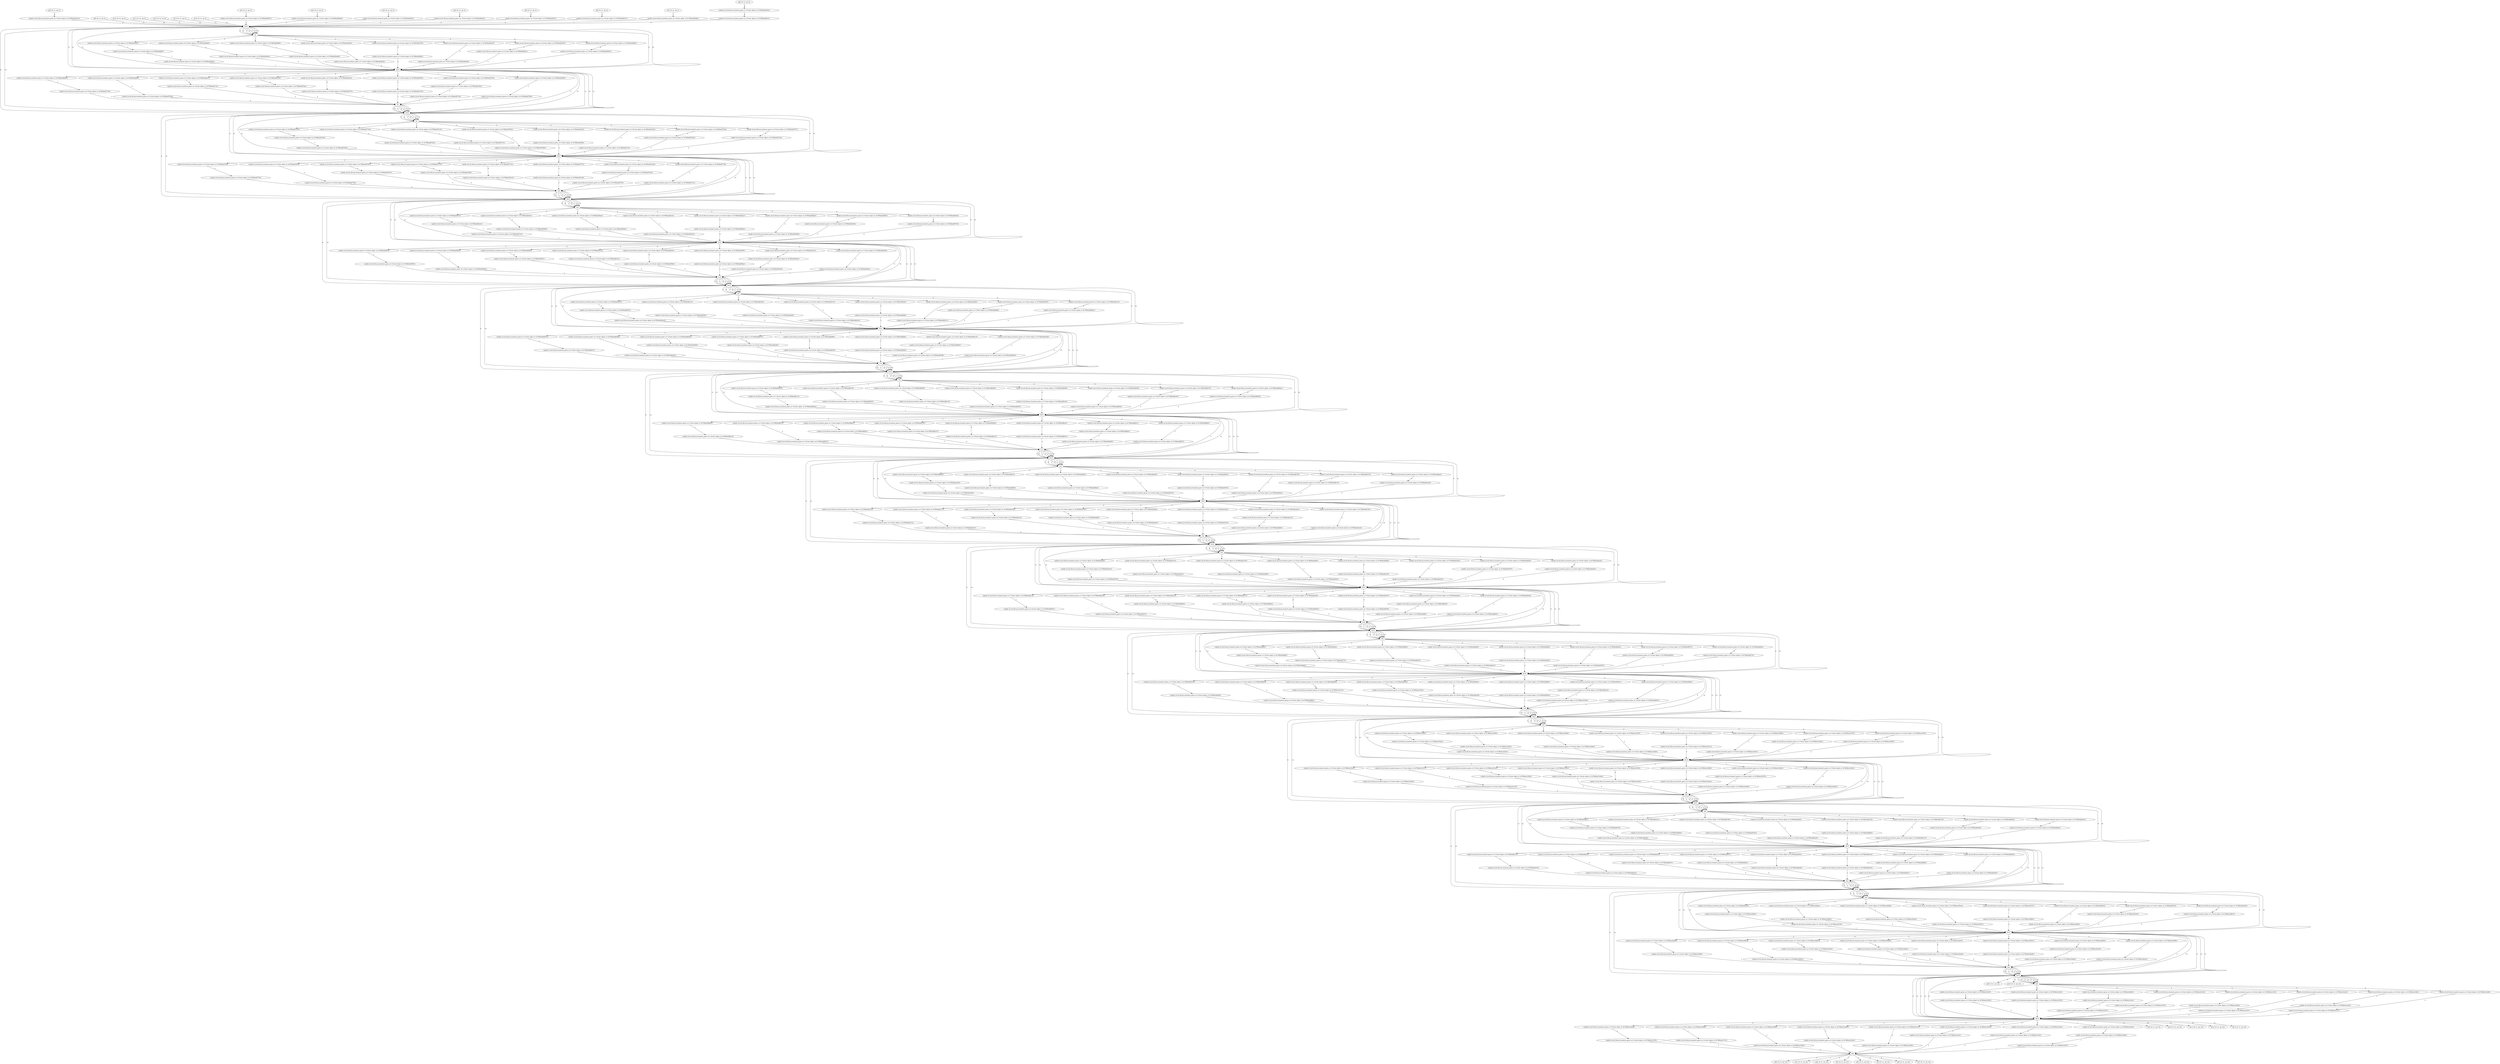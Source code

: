 digraph G {
0 [label="q(0) (d=2), op=in", qubits="0", matrix="None", ancilla=false];
1 [label="q(1) (d=2), op=in", qubits="1", matrix="None", ancilla=false];
2 [label="q(2) (d=2), op=in", qubits="2", matrix="None", ancilla=false];
3 [label="q(3) (d=2), op=in", qubits="3", matrix="None", ancilla=false];
4 [label="q(4) (d=2), op=in", qubits="4", matrix="None", ancilla=false];
5 [label="q(5) (d=2), op=in", qubits="5", matrix="None", ancilla=false];
6 [label="q(6) (d=2), op=in", qubits="6", matrix="None", ancilla=false];
7 [label="q(7) (d=2), op=in", qubits="7", matrix="None", ancilla=false];
8 [label="q(8) (d=2), op=in", qubits="8", matrix="None", ancilla=false];
9 [label="q(9) (d=2), op=in", qubits="9", matrix="None", ancilla=false];
10 [label="q(10) (d=2), op=in", qubits="10", matrix="None", ancilla=false];
11 [label="q(11) (d=2), op=in", qubits="11", matrix="None", ancilla=false];
12 [label="q(12) (d=2), op=in", qubits="12", matrix="None", ancilla=false];
13 [label="q(13) (d=2), op=in", qubits="13", matrix="None", ancilla=false];
14 [label="q(14) (d=2), op=in", qubits="14", matrix="None", ancilla=false];
15 [label="<qiskit.circuit.library.standard_gates.u2.U2Gate object at 0x7f6b6abf4130>", qubits="0", matrix="[[(0.7071067811865475+0j), (0.7071067811865475-8.659560562354932e-17j)], [(0.7071067811865475+0j), (-0.7071067811865475+8.659560562354932e-17j)]]"];
16 [label="<qiskit.circuit.library.standard_gates.u2.U2Gate object at 0x7f6b6abf4970>", qubits="1", matrix="[[(0.7071067811865475+0j), (0.7071067811865475-8.659560562354932e-17j)], [(0.7071067811865475+0j), (-0.7071067811865475+8.659560562354932e-17j)]]"];
17 [label="<qiskit.circuit.library.standard_gates.u2.U2Gate object at 0x7f6b6abf4640>", qubits="2", matrix="[[(0.7071067811865475+0j), (0.7071067811865475-8.659560562354932e-17j)], [(0.7071067811865475+0j), (-0.7071067811865475+8.659560562354932e-17j)]]"];
18 [label="<qiskit.circuit.library.standard_gates.u2.U2Gate object at 0x7f6b6abf4250>", qubits="3", matrix="[[(0.7071067811865475+0j), (0.7071067811865475-8.659560562354932e-17j)], [(0.7071067811865475+0j), (-0.7071067811865475+8.659560562354932e-17j)]]"];
19 [label="<qiskit.circuit.library.standard_gates.u2.U2Gate object at 0x7f6b6abf49a0>", qubits="4", matrix="[[(0.7071067811865475+0j), (0.7071067811865475-8.659560562354932e-17j)], [(0.7071067811865475+0j), (-0.7071067811865475+8.659560562354932e-17j)]]"];
20 [label="<qiskit.circuit.library.standard_gates.u2.U2Gate object at 0x7f6b6abf4670>", qubits="5", matrix="[[(0.7071067811865475+0j), (0.7071067811865475-8.659560562354932e-17j)], [(0.7071067811865475+0j), (-0.7071067811865475+8.659560562354932e-17j)]]"];
21 [label="<qiskit.circuit.library.standard_gates.u2.U2Gate object at 0x7f6b6abf4370>", qubits="6", matrix="[[(0.7071067811865475+0j), (0.7071067811865475-8.659560562354932e-17j)], [(0.7071067811865475+0j), (-0.7071067811865475+8.659560562354932e-17j)]]"];
22 [label="<qiskit.circuit.library.standard_gates.u2.U2Gate object at 0x7f6b6abf49d0>", qubits="7", matrix="[[(0.7071067811865475+0j), (0.7071067811865475-8.659560562354932e-17j)], [(0.7071067811865475+0j), (-0.7071067811865475+8.659560562354932e-17j)]]"];
23 [label="<qiskit.circuit.library.standard_gates.u3.U3Gate object at 0x7f6b6abf4520>", qubits="8", matrix="[[0, 1], [1, 0]]"];
24 [label="<qiskit.circuit.library.standard_gates.u2.U2Gate object at 0x7f6b6abf4610>", qubits="8", matrix="[[(0.7071067811865475+0j), (0.7071067811865475-8.659560562354932e-17j)], [(0.7071067811865475+0j), (-0.7071067811865475+8.659560562354932e-17j)]]"];
25 [label="MCX", qubits="0,1,2,3,4,5,6,7,8", matrix="[[0, 1], [1, 0]]"];
27 [label="<qiskit.circuit.library.standard_gates.u2.U2Gate object at 0x7f6b6abf4d00>", qubits="0", matrix="[[(0.7071067811865475+0j), (0.7071067811865475-8.659560562354932e-17j)], [(0.7071067811865475+1.7319121124709863e-16j), (-0.7071067811865475-8.659560562354932e-17j)]]"];
28 [label="<qiskit.circuit.library.standard_gates.u3.U3Gate object at 0x7f6b6abf4e20>", qubits="0", matrix="[[0, 1], [1, 0]]"];
29 [label="<qiskit.circuit.library.standard_gates.u2.U2Gate object at 0x7f6b6abf4b80>", qubits="1", matrix="[[(0.7071067811865475+0j), (0.7071067811865475-8.659560562354932e-17j)], [(0.7071067811865475+1.7319121124709863e-16j), (-0.7071067811865475-8.659560562354932e-17j)]]"];
30 [label="<qiskit.circuit.library.standard_gates.u3.U3Gate object at 0x7f6b6abf4e80>", qubits="1", matrix="[[0, 1], [1, 0]]"];
31 [label="<qiskit.circuit.library.standard_gates.u2.U2Gate object at 0x7f6b6abf4a60>", qubits="2", matrix="[[(0.7071067811865475+0j), (0.7071067811865475-8.659560562354932e-17j)], [(0.7071067811865475+1.7319121124709863e-16j), (-0.7071067811865475-8.659560562354932e-17j)]]"];
32 [label="<qiskit.circuit.library.standard_gates.u3.U3Gate object at 0x7f6b6abf4ee0>", qubits="2", matrix="[[0, 1], [1, 0]]"];
33 [label="<qiskit.circuit.library.standard_gates.u2.U2Gate object at 0x7f6b6abf4700>", qubits="3", matrix="[[(0.7071067811865475+0j), (0.7071067811865475-8.659560562354932e-17j)], [(0.7071067811865475+1.7319121124709863e-16j), (-0.7071067811865475-8.659560562354932e-17j)]]"];
34 [label="<qiskit.circuit.library.standard_gates.u3.U3Gate object at 0x7f6b6abf4f40>", qubits="3", matrix="[[0, 1], [1, 0]]"];
35 [label="<qiskit.circuit.library.standard_gates.u2.U2Gate object at 0x7f6b6abf4a30>", qubits="4", matrix="[[(0.7071067811865475+0j), (0.7071067811865475-8.659560562354932e-17j)], [(0.7071067811865475+1.7319121124709863e-16j), (-0.7071067811865475-8.659560562354932e-17j)]]"];
36 [label="<qiskit.circuit.library.standard_gates.u3.U3Gate object at 0x7f6b6abf4490>", qubits="4", matrix="[[0, 1], [1, 0]]"];
37 [label="<qiskit.circuit.library.standard_gates.u2.U2Gate object at 0x7f6b6abf4430>", qubits="5", matrix="[[(0.7071067811865475+0j), (0.7071067811865475-8.659560562354932e-17j)], [(0.7071067811865475+1.7319121124709863e-16j), (-0.7071067811865475-8.659560562354932e-17j)]]"];
38 [label="<qiskit.circuit.library.standard_gates.u3.U3Gate object at 0x7f6b6abf44c0>", qubits="5", matrix="[[0, 1], [1, 0]]"];
39 [label="<qiskit.circuit.library.standard_gates.u2.U2Gate object at 0x7f6b6abf46d0>", qubits="6", matrix="[[(0.7071067811865475+0j), (0.7071067811865475-8.659560562354932e-17j)], [(0.7071067811865475+1.7319121124709863e-16j), (-0.7071067811865475-8.659560562354932e-17j)]]"];
40 [label="<qiskit.circuit.library.standard_gates.u3.U3Gate object at 0x7f6b6abf45e0>", qubits="6", matrix="[[0, 1], [1, 0]]"];
41 [label="<qiskit.circuit.library.standard_gates.u2.U2Gate object at 0x7f6b6abf4a00>", qubits="7", matrix="[[(0.7071067811865475+0j), (0.7071067811865475-8.659560562354932e-17j)], [(0.7071067811865475+1.7319121124709863e-16j), (-0.7071067811865475-8.659560562354932e-17j)]]"];
42 [label="<qiskit.circuit.library.standard_gates.u3.U3Gate object at 0x7f6b6abf4fd0>", qubits="7", matrix="[[0, 1], [1, 0]]"];
43 [label="<qiskit.circuit.library.standard_gates.u2.U2Gate object at 0x7f6b6abf4fa0>", qubits="7", matrix="[[(0.7071067811865475+0j), (0.7071067811865475-8.659560562354932e-17j)], [(0.7071067811865475+0j), (-0.7071067811865475+8.659560562354932e-17j)]]"];
44 [label="MCX", qubits="0,1,2,3,4,5,6,7", matrix="[[0, 1], [1, 0]]"];
45 [label="<qiskit.circuit.library.standard_gates.u3.U3Gate object at 0x7f6b6abf4340>", qubits="0", matrix="[[0, 1], [1, 0]]"];
46 [label="<qiskit.circuit.library.standard_gates.u2.U2Gate object at 0x7f6b6abf7070>", qubits="0", matrix="[[(0.7071067811865475+0j), (0.7071067811865475-8.659560562354932e-17j)], [(0.7071067811865475+0j), (-0.7071067811865475+8.659560562354932e-17j)]]"];
47 [label="<qiskit.circuit.library.standard_gates.u3.U3Gate object at 0x7f6b6abf4550>", qubits="1", matrix="[[0, 1], [1, 0]]"];
48 [label="<qiskit.circuit.library.standard_gates.u2.U2Gate object at 0x7f6b6abf7160>", qubits="1", matrix="[[(0.7071067811865475+0j), (0.7071067811865475-8.659560562354932e-17j)], [(0.7071067811865475+0j), (-0.7071067811865475+8.659560562354932e-17j)]]"];
49 [label="<qiskit.circuit.library.standard_gates.u3.U3Gate object at 0x7f6b6abf45b0>", qubits="2", matrix="[[0, 1], [1, 0]]"];
50 [label="<qiskit.circuit.library.standard_gates.u2.U2Gate object at 0x7f6b6abf7580>", qubits="2", matrix="[[(0.7071067811865475+0j), (0.7071067811865475-8.659560562354932e-17j)], [(0.7071067811865475+0j), (-0.7071067811865475+8.659560562354932e-17j)]]"];
51 [label="<qiskit.circuit.library.standard_gates.u3.U3Gate object at 0x7f6b6abf4940>", qubits="3", matrix="[[0, 1], [1, 0]]"];
52 [label="<qiskit.circuit.library.standard_gates.u2.U2Gate object at 0x7f6b6abf7190>", qubits="3", matrix="[[(0.7071067811865475+0j), (0.7071067811865475-8.659560562354932e-17j)], [(0.7071067811865475+0j), (-0.7071067811865475+8.659560562354932e-17j)]]"];
53 [label="<qiskit.circuit.library.standard_gates.u3.U3Gate object at 0x7f6b6abf4a90>", qubits="4", matrix="[[0, 1], [1, 0]]"];
54 [label="<qiskit.circuit.library.standard_gates.u2.U2Gate object at 0x7f6b6abf75b0>", qubits="4", matrix="[[(0.7071067811865475+0j), (0.7071067811865475-8.659560562354932e-17j)], [(0.7071067811865475+0j), (-0.7071067811865475+8.659560562354932e-17j)]]"];
55 [label="<qiskit.circuit.library.standard_gates.u3.U3Gate object at 0x7f6b6abf4ac0>", qubits="5", matrix="[[0, 1], [1, 0]]"];
56 [label="<qiskit.circuit.library.standard_gates.u2.U2Gate object at 0x7f6b6abf71c0>", qubits="5", matrix="[[(0.7071067811865475+0j), (0.7071067811865475-8.659560562354932e-17j)], [(0.7071067811865475+0j), (-0.7071067811865475+8.659560562354932e-17j)]]"];
57 [label="<qiskit.circuit.library.standard_gates.u3.U3Gate object at 0x7f6b6abf4190>", qubits="6", matrix="[[0, 1], [1, 0]]"];
58 [label="<qiskit.circuit.library.standard_gates.u2.U2Gate object at 0x7f6b6abf75e0>", qubits="6", matrix="[[(0.7071067811865475+0j), (0.7071067811865475-8.659560562354932e-17j)], [(0.7071067811865475+0j), (-0.7071067811865475+8.659560562354932e-17j)]]"];
59 [label="<qiskit.circuit.library.standard_gates.u2.U2Gate object at 0x7f6b6abf4760>", qubits="7", matrix="[[(0.7071067811865475+0j), (0.7071067811865475-8.659560562354932e-17j)], [(0.7071067811865475+0j), (-0.7071067811865475+8.659560562354932e-17j)]]"];
60 [label="<qiskit.circuit.library.standard_gates.u3.U3Gate object at 0x7f6b6abf7040>", qubits="7", matrix="[[0, 1], [1, 0]]"];
61 [label="<qiskit.circuit.library.standard_gates.u2.U2Gate object at 0x7f6b6abf71f0>", qubits="7", matrix="[[(0.7071067811865475+0j), (0.7071067811865475-8.659560562354932e-17j)], [(0.7071067811865475+0j), (-0.7071067811865475+8.659560562354932e-17j)]]"];
63 [label="MCX", qubits="0,1,2,3,4,5,6,7,8", matrix="[[0, 1], [1, 0]]"];
65 [label="<qiskit.circuit.library.standard_gates.u2.U2Gate object at 0x7f6b6abf7760>", qubits="0", matrix="[[(0.7071067811865475+0j), (0.7071067811865475-8.659560562354932e-17j)], [(0.7071067811865475+1.7319121124709863e-16j), (-0.7071067811865475-8.659560562354932e-17j)]]"];
66 [label="<qiskit.circuit.library.standard_gates.u3.U3Gate object at 0x7f6b6abf7fa0>", qubits="0", matrix="[[0, 1], [1, 0]]"];
67 [label="<qiskit.circuit.library.standard_gates.u2.U2Gate object at 0x7f6b6abf7c40>", qubits="1", matrix="[[(0.7071067811865475+0j), (0.7071067811865475-8.659560562354932e-17j)], [(0.7071067811865475+1.7319121124709863e-16j), (-0.7071067811865475-8.659560562354932e-17j)]]"];
68 [label="<qiskit.circuit.library.standard_gates.u3.U3Gate object at 0x7f6b6abf7c70>", qubits="1", matrix="[[0, 1], [1, 0]]"];
69 [label="<qiskit.circuit.library.standard_gates.u2.U2Gate object at 0x7f6b6abf7b50>", qubits="2", matrix="[[(0.7071067811865475+0j), (0.7071067811865475-8.659560562354932e-17j)], [(0.7071067811865475+1.7319121124709863e-16j), (-0.7071067811865475-8.659560562354932e-17j)]]"];
70 [label="<qiskit.circuit.library.standard_gates.u3.U3Gate object at 0x7f6b6abf7880>", qubits="2", matrix="[[0, 1], [1, 0]]"];
71 [label="<qiskit.circuit.library.standard_gates.u2.U2Gate object at 0x7f6b6abf7b20>", qubits="3", matrix="[[(0.7071067811865475+0j), (0.7071067811865475-8.659560562354932e-17j)], [(0.7071067811865475+1.7319121124709863e-16j), (-0.7071067811865475-8.659560562354932e-17j)]]"];
72 [label="<qiskit.circuit.library.standard_gates.u3.U3Gate object at 0x7f6b6abf7fd0>", qubits="3", matrix="[[0, 1], [1, 0]]"];
73 [label="<qiskit.circuit.library.standard_gates.u2.U2Gate object at 0x7f6b6abf76a0>", qubits="4", matrix="[[(0.7071067811865475+0j), (0.7071067811865475-8.659560562354932e-17j)], [(0.7071067811865475+1.7319121124709863e-16j), (-0.7071067811865475-8.659560562354932e-17j)]]"];
74 [label="<qiskit.circuit.library.standard_gates.u3.U3Gate object at 0x7f6b6abf7ca0>", qubits="4", matrix="[[0, 1], [1, 0]]"];
75 [label="<qiskit.circuit.library.standard_gates.u2.U2Gate object at 0x7f6b6abf7280>", qubits="5", matrix="[[(0.7071067811865475+0j), (0.7071067811865475-8.659560562354932e-17j)], [(0.7071067811865475+1.7319121124709863e-16j), (-0.7071067811865475-8.659560562354932e-17j)]]"];
76 [label="<qiskit.circuit.library.standard_gates.u3.U3Gate object at 0x7f6b6abf79a0>", qubits="5", matrix="[[0, 1], [1, 0]]"];
77 [label="<qiskit.circuit.library.standard_gates.u2.U2Gate object at 0x7f6b6abf7670>", qubits="6", matrix="[[(0.7071067811865475+0j), (0.7071067811865475-8.659560562354932e-17j)], [(0.7071067811865475+1.7319121124709863e-16j), (-0.7071067811865475-8.659560562354932e-17j)]]"];
78 [label="<qiskit.circuit.library.standard_gates.u3.U3Gate object at 0x7f6b6abf7cd0>", qubits="6", matrix="[[0, 1], [1, 0]]"];
79 [label="<qiskit.circuit.library.standard_gates.u2.U2Gate object at 0x7f6b6abf7250>", qubits="7", matrix="[[(0.7071067811865475+0j), (0.7071067811865475-8.659560562354932e-17j)], [(0.7071067811865475+1.7319121124709863e-16j), (-0.7071067811865475-8.659560562354932e-17j)]]"];
80 [label="<qiskit.circuit.library.standard_gates.u3.U3Gate object at 0x7f6b6abf7a00>", qubits="7", matrix="[[0, 1], [1, 0]]"];
81 [label="<qiskit.circuit.library.standard_gates.u2.U2Gate object at 0x7f6b6abf7d00>", qubits="7", matrix="[[(0.7071067811865475+0j), (0.7071067811865475-8.659560562354932e-17j)], [(0.7071067811865475+0j), (-0.7071067811865475+8.659560562354932e-17j)]]"];
82 [label="MCX", qubits="0,1,2,3,4,5,6,7", matrix="[[0, 1], [1, 0]]"];
83 [label="<qiskit.circuit.library.standard_gates.u3.U3Gate object at 0x7f6b6abf7730>", qubits="0", matrix="[[0, 1], [1, 0]]"];
84 [label="<qiskit.circuit.library.standard_gates.u2.U2Gate object at 0x7f6b6abf7ac0>", qubits="0", matrix="[[(0.7071067811865475+0j), (0.7071067811865475-8.659560562354932e-17j)], [(0.7071067811865475+0j), (-0.7071067811865475+8.659560562354932e-17j)]]"];
85 [label="<qiskit.circuit.library.standard_gates.u3.U3Gate object at 0x7f6b6abf77c0>", qubits="1", matrix="[[0, 1], [1, 0]]"];
86 [label="<qiskit.circuit.library.standard_gates.u2.U2Gate object at 0x7f6b6abf7af0>", qubits="1", matrix="[[(0.7071067811865475+0j), (0.7071067811865475-8.659560562354932e-17j)], [(0.7071067811865475+0j), (-0.7071067811865475+8.659560562354932e-17j)]]"];
87 [label="<qiskit.circuit.library.standard_gates.u3.U3Gate object at 0x7f6b6abf77f0>", qubits="2", matrix="[[0, 1], [1, 0]]"];
88 [label="<qiskit.circuit.library.standard_gates.u2.U2Gate object at 0x7f6b6abf7c10>", qubits="2", matrix="[[(0.7071067811865475+0j), (0.7071067811865475-8.659560562354932e-17j)], [(0.7071067811865475+0j), (-0.7071067811865475+8.659560562354932e-17j)]]"];
89 [label="<qiskit.circuit.library.standard_gates.u3.U3Gate object at 0x7f6b6abf7820>", qubits="3", matrix="[[0, 1], [1, 0]]"];
90 [label="<qiskit.circuit.library.standard_gates.u2.U2Gate object at 0x7f6b6abf7700>", qubits="3", matrix="[[(0.7071067811865475+0j), (0.7071067811865475-8.659560562354932e-17j)], [(0.7071067811865475+0j), (-0.7071067811865475+8.659560562354932e-17j)]]"];
91 [label="<qiskit.circuit.library.standard_gates.u3.U3Gate object at 0x7f6b6abf7850>", qubits="4", matrix="[[0, 1], [1, 0]]"];
92 [label="<qiskit.circuit.library.standard_gates.u2.U2Gate object at 0x7f6b6abf7790>", qubits="4", matrix="[[(0.7071067811865475+0j), (0.7071067811865475-8.659560562354932e-17j)], [(0.7071067811865475+0j), (-0.7071067811865475+8.659560562354932e-17j)]]"];
93 [label="<qiskit.circuit.library.standard_gates.u3.U3Gate object at 0x7f6b6abf7550>", qubits="5", matrix="[[0, 1], [1, 0]]"];
94 [label="<qiskit.circuit.library.standard_gates.u2.U2Gate object at 0x7f6b6abf7970>", qubits="5", matrix="[[(0.7071067811865475+0j), (0.7071067811865475-8.659560562354932e-17j)], [(0.7071067811865475+0j), (-0.7071067811865475+8.659560562354932e-17j)]]"];
95 [label="<qiskit.circuit.library.standard_gates.u3.U3Gate object at 0x7f6b6abf7130>", qubits="6", matrix="[[0, 1], [1, 0]]"];
96 [label="<qiskit.circuit.library.standard_gates.u2.U2Gate object at 0x7f6b6abf7d90>", qubits="6", matrix="[[(0.7071067811865475+0j), (0.7071067811865475-8.659560562354932e-17j)], [(0.7071067811865475+0j), (-0.7071067811865475+8.659560562354932e-17j)]]"];
97 [label="<qiskit.circuit.library.standard_gates.u2.U2Gate object at 0x7f6b6abf7d30>", qubits="7", matrix="[[(0.7071067811865475+0j), (0.7071067811865475-8.659560562354932e-17j)], [(0.7071067811865475+0j), (-0.7071067811865475+8.659560562354932e-17j)]]"];
98 [label="<qiskit.circuit.library.standard_gates.u3.U3Gate object at 0x7f6b6abf70a0>", qubits="7", matrix="[[0, 1], [1, 0]]"];
99 [label="<qiskit.circuit.library.standard_gates.u2.U2Gate object at 0x7f6b6abf7f70>", qubits="7", matrix="[[(0.7071067811865475+0j), (0.7071067811865475-8.659560562354932e-17j)], [(0.7071067811865475+0j), (-0.7071067811865475+8.659560562354932e-17j)]]"];
101 [label="MCX", qubits="0,1,2,3,4,5,6,7,8", matrix="[[0, 1], [1, 0]]"];
103 [label="<qiskit.circuit.library.standard_gates.u2.U2Gate object at 0x7f6b6abf5520>", qubits="0", matrix="[[(0.7071067811865475+0j), (0.7071067811865475-8.659560562354932e-17j)], [(0.7071067811865475+1.7319121124709863e-16j), (-0.7071067811865475-8.659560562354932e-17j)]]"];
104 [label="<qiskit.circuit.library.standard_gates.u3.U3Gate object at 0x7f6b6abf5580>", qubits="0", matrix="[[0, 1], [1, 0]]"];
105 [label="<qiskit.circuit.library.standard_gates.u2.U2Gate object at 0x7f6b6abf54c0>", qubits="1", matrix="[[(0.7071067811865475+0j), (0.7071067811865475-8.659560562354932e-17j)], [(0.7071067811865475+1.7319121124709863e-16j), (-0.7071067811865475-8.659560562354932e-17j)]]"];
106 [label="<qiskit.circuit.library.standard_gates.u3.U3Gate object at 0x7f6b6abf55e0>", qubits="1", matrix="[[0, 1], [1, 0]]"];
107 [label="<qiskit.circuit.library.standard_gates.u2.U2Gate object at 0x7f6b6abf53a0>", qubits="2", matrix="[[(0.7071067811865475+0j), (0.7071067811865475-8.659560562354932e-17j)], [(0.7071067811865475+1.7319121124709863e-16j), (-0.7071067811865475-8.659560562354932e-17j)]]"];
108 [label="<qiskit.circuit.library.standard_gates.u3.U3Gate object at 0x7f6b6abf5430>", qubits="2", matrix="[[0, 1], [1, 0]]"];
109 [label="<qiskit.circuit.library.standard_gates.u2.U2Gate object at 0x7f6b6abf5220>", qubits="3", matrix="[[(0.7071067811865475+0j), (0.7071067811865475-8.659560562354932e-17j)], [(0.7071067811865475+1.7319121124709863e-16j), (-0.7071067811865475-8.659560562354932e-17j)]]"];
110 [label="<qiskit.circuit.library.standard_gates.u3.U3Gate object at 0x7f6b6abf5640>", qubits="3", matrix="[[0, 1], [1, 0]]"];
111 [label="<qiskit.circuit.library.standard_gates.u2.U2Gate object at 0x7f6b6abf56a0>", qubits="4", matrix="[[(0.7071067811865475+0j), (0.7071067811865475-8.659560562354932e-17j)], [(0.7071067811865475+1.7319121124709863e-16j), (-0.7071067811865475-8.659560562354932e-17j)]]"];
112 [label="<qiskit.circuit.library.standard_gates.u3.U3Gate object at 0x7f6b6abf56d0>", qubits="4", matrix="[[0, 1], [1, 0]]"];
113 [label="<qiskit.circuit.library.standard_gates.u2.U2Gate object at 0x7f6b6abf50d0>", qubits="5", matrix="[[(0.7071067811865475+0j), (0.7071067811865475-8.659560562354932e-17j)], [(0.7071067811865475+1.7319121124709863e-16j), (-0.7071067811865475-8.659560562354932e-17j)]]"];
114 [label="<qiskit.circuit.library.standard_gates.u3.U3Gate object at 0x7f6b6abf5a90>", qubits="5", matrix="[[0, 1], [1, 0]]"];
115 [label="<qiskit.circuit.library.standard_gates.u2.U2Gate object at 0x7f6b6abf50a0>", qubits="6", matrix="[[(0.7071067811865475+0j), (0.7071067811865475-8.659560562354932e-17j)], [(0.7071067811865475+1.7319121124709863e-16j), (-0.7071067811865475-8.659560562354932e-17j)]]"];
116 [label="<qiskit.circuit.library.standard_gates.u3.U3Gate object at 0x7f6b6abf5760>", qubits="6", matrix="[[0, 1], [1, 0]]"];
117 [label="<qiskit.circuit.library.standard_gates.u2.U2Gate object at 0x7f6b6abf5070>", qubits="7", matrix="[[(0.7071067811865475+0j), (0.7071067811865475-8.659560562354932e-17j)], [(0.7071067811865475+1.7319121124709863e-16j), (-0.7071067811865475-8.659560562354932e-17j)]]"];
118 [label="<qiskit.circuit.library.standard_gates.u3.U3Gate object at 0x7f6b6abf5ac0>", qubits="7", matrix="[[0, 1], [1, 0]]"];
119 [label="<qiskit.circuit.library.standard_gates.u2.U2Gate object at 0x7f6b6abf5730>", qubits="7", matrix="[[(0.7071067811865475+0j), (0.7071067811865475-8.659560562354932e-17j)], [(0.7071067811865475+0j), (-0.7071067811865475+8.659560562354932e-17j)]]"];
120 [label="MCX", qubits="0,1,2,3,4,5,6,7", matrix="[[0, 1], [1, 0]]"];
121 [label="<qiskit.circuit.library.standard_gates.u3.U3Gate object at 0x7f6b6abf5b20>", qubits="0", matrix="[[0, 1], [1, 0]]"];
122 [label="<qiskit.circuit.library.standard_gates.u2.U2Gate object at 0x7f6b6abf5f40>", qubits="0", matrix="[[(0.7071067811865475+0j), (0.7071067811865475-8.659560562354932e-17j)], [(0.7071067811865475+0j), (-0.7071067811865475+8.659560562354932e-17j)]]"];
123 [label="<qiskit.circuit.library.standard_gates.u3.U3Gate object at 0x7f6b6abf57f0>", qubits="1", matrix="[[0, 1], [1, 0]]"];
124 [label="<qiskit.circuit.library.standard_gates.u2.U2Gate object at 0x7f6b6abf5fa0>", qubits="1", matrix="[[(0.7071067811865475+0j), (0.7071067811865475-8.659560562354932e-17j)], [(0.7071067811865475+0j), (-0.7071067811865475+8.659560562354932e-17j)]]"];
125 [label="<qiskit.circuit.library.standard_gates.u3.U3Gate object at 0x7f6b6abf5490>", qubits="2", matrix="[[0, 1], [1, 0]]"];
126 [label="<qiskit.circuit.library.standard_gates.u2.U2Gate object at 0x7f6b6abf5ee0>", qubits="2", matrix="[[(0.7071067811865475+0j), (0.7071067811865475-8.659560562354932e-17j)], [(0.7071067811865475+0j), (-0.7071067811865475+8.659560562354932e-17j)]]"];
127 [label="<qiskit.circuit.library.standard_gates.u3.U3Gate object at 0x7f6b6abf5b50>", qubits="3", matrix="[[0, 1], [1, 0]]"];
128 [label="<qiskit.circuit.library.standard_gates.u2.U2Gate object at 0x7f6b6abf5550>", qubits="3", matrix="[[(0.7071067811865475+0j), (0.7071067811865475-8.659560562354932e-17j)], [(0.7071067811865475+0j), (-0.7071067811865475+8.659560562354932e-17j)]]"];
129 [label="<qiskit.circuit.library.standard_gates.u3.U3Gate object at 0x7f6b6abf5820>", qubits="4", matrix="[[0, 1], [1, 0]]"];
130 [label="<qiskit.circuit.library.standard_gates.u2.U2Gate object at 0x7f6b6abf55b0>", qubits="4", matrix="[[(0.7071067811865475+0j), (0.7071067811865475-8.659560562354932e-17j)], [(0.7071067811865475+0j), (-0.7071067811865475+8.659560562354932e-17j)]]"];
131 [label="<qiskit.circuit.library.standard_gates.u3.U3Gate object at 0x7f6b6abf5b80>", qubits="5", matrix="[[0, 1], [1, 0]]"];
132 [label="<qiskit.circuit.library.standard_gates.u2.U2Gate object at 0x7f6b6abf5f10>", qubits="5", matrix="[[(0.7071067811865475+0j), (0.7071067811865475-8.659560562354932e-17j)], [(0.7071067811865475+0j), (-0.7071067811865475+8.659560562354932e-17j)]]"];
133 [label="<qiskit.circuit.library.standard_gates.u3.U3Gate object at 0x7f6b6abf5ca0>", qubits="6", matrix="[[0, 1], [1, 0]]"];
134 [label="<qiskit.circuit.library.standard_gates.u2.U2Gate object at 0x7f6b6abf5310>", qubits="6", matrix="[[(0.7071067811865475+0j), (0.7071067811865475-8.659560562354932e-17j)], [(0.7071067811865475+0j), (-0.7071067811865475+8.659560562354932e-17j)]]"];
135 [label="<qiskit.circuit.library.standard_gates.u2.U2Gate object at 0x7f6b6abf57c0>", qubits="7", matrix="[[(0.7071067811865475+0j), (0.7071067811865475-8.659560562354932e-17j)], [(0.7071067811865475+0j), (-0.7071067811865475+8.659560562354932e-17j)]]"];
136 [label="<qiskit.circuit.library.standard_gates.u3.U3Gate object at 0x7f6b6abf5e20>", qubits="7", matrix="[[0, 1], [1, 0]]"];
137 [label="<qiskit.circuit.library.standard_gates.u2.U2Gate object at 0x7f6b6abf5340>", qubits="7", matrix="[[(0.7071067811865475+0j), (0.7071067811865475-8.659560562354932e-17j)], [(0.7071067811865475+0j), (-0.7071067811865475+8.659560562354932e-17j)]]"];
139 [label="MCX", qubits="0,1,2,3,4,5,6,7,8", matrix="[[0, 1], [1, 0]]"];
141 [label="<qiskit.circuit.library.standard_gates.u2.U2Gate object at 0x7f6b6abf5c70>", qubits="0", matrix="[[(0.7071067811865475+0j), (0.7071067811865475-8.659560562354932e-17j)], [(0.7071067811865475+1.7319121124709863e-16j), (-0.7071067811865475-8.659560562354932e-17j)]]"];
142 [label="<qiskit.circuit.library.standard_gates.u3.U3Gate object at 0x7f6b6ab8b9d0>", qubits="0", matrix="[[0, 1], [1, 0]]"];
143 [label="<qiskit.circuit.library.standard_gates.u2.U2Gate object at 0x7f6b6abf5cd0>", qubits="1", matrix="[[(0.7071067811865475+0j), (0.7071067811865475-8.659560562354932e-17j)], [(0.7071067811865475+1.7319121124709863e-16j), (-0.7071067811865475-8.659560562354932e-17j)]]"];
144 [label="<qiskit.circuit.library.standard_gates.u3.U3Gate object at 0x7f6b6ab8ba00>", qubits="1", matrix="[[0, 1], [1, 0]]"];
145 [label="<qiskit.circuit.library.standard_gates.u2.U2Gate object at 0x7f6b6abf5370>", qubits="2", matrix="[[(0.7071067811865475+0j), (0.7071067811865475-8.659560562354932e-17j)], [(0.7071067811865475+1.7319121124709863e-16j), (-0.7071067811865475-8.659560562354932e-17j)]]"];
146 [label="<qiskit.circuit.library.standard_gates.u3.U3Gate object at 0x7f6b6ab8bc40>", qubits="2", matrix="[[0, 1], [1, 0]]"];
147 [label="<qiskit.circuit.library.standard_gates.u2.U2Gate object at 0x7f6b6abf52e0>", qubits="3", matrix="[[(0.7071067811865475+0j), (0.7071067811865475-8.659560562354932e-17j)], [(0.7071067811865475+1.7319121124709863e-16j), (-0.7071067811865475-8.659560562354932e-17j)]]"];
148 [label="<qiskit.circuit.library.standard_gates.u3.U3Gate object at 0x7f6b6ab8bd60>", qubits="3", matrix="[[0, 1], [1, 0]]"];
149 [label="<qiskit.circuit.library.standard_gates.u2.U2Gate object at 0x7f6b6abf52b0>", qubits="4", matrix="[[(0.7071067811865475+0j), (0.7071067811865475-8.659560562354932e-17j)], [(0.7071067811865475+1.7319121124709863e-16j), (-0.7071067811865475-8.659560562354932e-17j)]]"];
150 [label="<qiskit.circuit.library.standard_gates.u3.U3Gate object at 0x7f6b6ab8bc10>", qubits="4", matrix="[[0, 1], [1, 0]]"];
151 [label="<qiskit.circuit.library.standard_gates.u2.U2Gate object at 0x7f6b6abf5250>", qubits="5", matrix="[[(0.7071067811865475+0j), (0.7071067811865475-8.659560562354932e-17j)], [(0.7071067811865475+1.7319121124709863e-16j), (-0.7071067811865475-8.659560562354932e-17j)]]"];
152 [label="<qiskit.circuit.library.standard_gates.u3.U3Gate object at 0x7f6b6ab8bdf0>", qubits="5", matrix="[[0, 1], [1, 0]]"];
153 [label="<qiskit.circuit.library.standard_gates.u2.U2Gate object at 0x7f6b6abf51c0>", qubits="6", matrix="[[(0.7071067811865475+0j), (0.7071067811865475-8.659560562354932e-17j)], [(0.7071067811865475+1.7319121124709863e-16j), (-0.7071067811865475-8.659560562354932e-17j)]]"];
154 [label="<qiskit.circuit.library.standard_gates.u3.U3Gate object at 0x7f6b6ab8bbe0>", qubits="6", matrix="[[0, 1], [1, 0]]"];
155 [label="<qiskit.circuit.library.standard_gates.u2.U2Gate object at 0x7f6b6abf5160>", qubits="7", matrix="[[(0.7071067811865475+0j), (0.7071067811865475-8.659560562354932e-17j)], [(0.7071067811865475+1.7319121124709863e-16j), (-0.7071067811865475-8.659560562354932e-17j)]]"];
156 [label="<qiskit.circuit.library.standard_gates.u3.U3Gate object at 0x7f6b6ab8bf70>", qubits="7", matrix="[[0, 1], [1, 0]]"];
157 [label="<qiskit.circuit.library.standard_gates.u2.U2Gate object at 0x7f6b6ab8bca0>", qubits="7", matrix="[[(0.7071067811865475+0j), (0.7071067811865475-8.659560562354932e-17j)], [(0.7071067811865475+0j), (-0.7071067811865475+8.659560562354932e-17j)]]"];
158 [label="MCX", qubits="0,1,2,3,4,5,6,7", matrix="[[0, 1], [1, 0]]"];
159 [label="<qiskit.circuit.library.standard_gates.u3.U3Gate object at 0x7f6b6ab8b880>", qubits="0", matrix="[[0, 1], [1, 0]]"];
160 [label="<qiskit.circuit.library.standard_gates.u2.U2Gate object at 0x7f6b6ab8b250>", qubits="0", matrix="[[(0.7071067811865475+0j), (0.7071067811865475-8.659560562354932e-17j)], [(0.7071067811865475+0j), (-0.7071067811865475+8.659560562354932e-17j)]]"];
161 [label="<qiskit.circuit.library.standard_gates.u3.U3Gate object at 0x7f6b6ab8bfd0>", qubits="1", matrix="[[0, 1], [1, 0]]"];
162 [label="<qiskit.circuit.library.standard_gates.u2.U2Gate object at 0x7f6b6ab8b640>", qubits="1", matrix="[[(0.7071067811865475+0j), (0.7071067811865475-8.659560562354932e-17j)], [(0.7071067811865475+0j), (-0.7071067811865475+8.659560562354932e-17j)]]"];
163 [label="<qiskit.circuit.library.standard_gates.u3.U3Gate object at 0x7f6b6ab8bcd0>", qubits="2", matrix="[[0, 1], [1, 0]]"];
164 [label="<qiskit.circuit.library.standard_gates.u2.U2Gate object at 0x7f6b6ab8b280>", qubits="2", matrix="[[(0.7071067811865475+0j), (0.7071067811865475-8.659560562354932e-17j)], [(0.7071067811865475+0j), (-0.7071067811865475+8.659560562354932e-17j)]]"];
165 [label="<qiskit.circuit.library.standard_gates.u3.U3Gate object at 0x7f6b6ab8b910>", qubits="3", matrix="[[0, 1], [1, 0]]"];
166 [label="<qiskit.circuit.library.standard_gates.u2.U2Gate object at 0x7f6b6ab8b610>", qubits="3", matrix="[[(0.7071067811865475+0j), (0.7071067811865475-8.659560562354932e-17j)], [(0.7071067811865475+0j), (-0.7071067811865475+8.659560562354932e-17j)]]"];
167 [label="<qiskit.circuit.library.standard_gates.u3.U3Gate object at 0x7f6b6ab8bd00>", qubits="4", matrix="[[0, 1], [1, 0]]"];
168 [label="<qiskit.circuit.library.standard_gates.u2.U2Gate object at 0x7f6b6ab8b220>", qubits="4", matrix="[[(0.7071067811865475+0j), (0.7071067811865475-8.659560562354932e-17j)], [(0.7071067811865475+0j), (-0.7071067811865475+8.659560562354932e-17j)]]"];
169 [label="<qiskit.circuit.library.standard_gates.u3.U3Gate object at 0x7f6b6ab8b9a0>", qubits="5", matrix="[[0, 1], [1, 0]]"];
170 [label="<qiskit.circuit.library.standard_gates.u2.U2Gate object at 0x7f6b6ab8b5b0>", qubits="5", matrix="[[(0.7071067811865475+0j), (0.7071067811865475-8.659560562354932e-17j)], [(0.7071067811865475+0j), (-0.7071067811865475+8.659560562354932e-17j)]]"];
171 [label="<qiskit.circuit.library.standard_gates.u3.U3Gate object at 0x7f6b6ab8b970>", qubits="6", matrix="[[0, 1], [1, 0]]"];
172 [label="<qiskit.circuit.library.standard_gates.u2.U2Gate object at 0x7f6b6ab8b2b0>", qubits="6", matrix="[[(0.7071067811865475+0j), (0.7071067811865475-8.659560562354932e-17j)], [(0.7071067811865475+0j), (-0.7071067811865475+8.659560562354932e-17j)]]"];
173 [label="<qiskit.circuit.library.standard_gates.u2.U2Gate object at 0x7f6b6ab8bc70>", qubits="7", matrix="[[(0.7071067811865475+0j), (0.7071067811865475-8.659560562354932e-17j)], [(0.7071067811865475+0j), (-0.7071067811865475+8.659560562354932e-17j)]]"];
174 [label="<qiskit.circuit.library.standard_gates.u3.U3Gate object at 0x7f6b6ab8b850>", qubits="7", matrix="[[0, 1], [1, 0]]"];
175 [label="<qiskit.circuit.library.standard_gates.u2.U2Gate object at 0x7f6b6ab8b580>", qubits="7", matrix="[[(0.7071067811865475+0j), (0.7071067811865475-8.659560562354932e-17j)], [(0.7071067811865475+0j), (-0.7071067811865475+8.659560562354932e-17j)]]"];
177 [label="MCX", qubits="0,1,2,3,4,5,6,7,8", matrix="[[0, 1], [1, 0]]"];
179 [label="<qiskit.circuit.library.standard_gates.u2.U2Gate object at 0x7f6b6abfb100>", qubits="0", matrix="[[(0.7071067811865475+0j), (0.7071067811865475-8.659560562354932e-17j)], [(0.7071067811865475+1.7319121124709863e-16j), (-0.7071067811865475-8.659560562354932e-17j)]]"];
180 [label="<qiskit.circuit.library.standard_gates.u3.U3Gate object at 0x7f6b6abfb520>", qubits="0", matrix="[[0, 1], [1, 0]]"];
181 [label="<qiskit.circuit.library.standard_gates.u2.U2Gate object at 0x7f6b6abfb4f0>", qubits="1", matrix="[[(0.7071067811865475+0j), (0.7071067811865475-8.659560562354932e-17j)], [(0.7071067811865475+1.7319121124709863e-16j), (-0.7071067811865475-8.659560562354932e-17j)]]"];
182 [label="<qiskit.circuit.library.standard_gates.u3.U3Gate object at 0x7f6b6abfb130>", qubits="1", matrix="[[0, 1], [1, 0]]"];
183 [label="<qiskit.circuit.library.standard_gates.u2.U2Gate object at 0x7f6b6abfb0d0>", qubits="2", matrix="[[(0.7071067811865475+0j), (0.7071067811865475-8.659560562354932e-17j)], [(0.7071067811865475+1.7319121124709863e-16j), (-0.7071067811865475-8.659560562354932e-17j)]]"];
184 [label="<qiskit.circuit.library.standard_gates.u3.U3Gate object at 0x7f6b6abfb550>", qubits="2", matrix="[[0, 1], [1, 0]]"];
185 [label="<qiskit.circuit.library.standard_gates.u2.U2Gate object at 0x7f6b6ab8b490>", qubits="3", matrix="[[(0.7071067811865475+0j), (0.7071067811865475-8.659560562354932e-17j)], [(0.7071067811865475+1.7319121124709863e-16j), (-0.7071067811865475-8.659560562354932e-17j)]]"];
186 [label="<qiskit.circuit.library.standard_gates.u3.U3Gate object at 0x7f6b6abfb160>", qubits="3", matrix="[[0, 1], [1, 0]]"];
187 [label="<qiskit.circuit.library.standard_gates.u2.U2Gate object at 0x7f6b6ab8b460>", qubits="4", matrix="[[(0.7071067811865475+0j), (0.7071067811865475-8.659560562354932e-17j)], [(0.7071067811865475+1.7319121124709863e-16j), (-0.7071067811865475-8.659560562354932e-17j)]]"];
188 [label="<qiskit.circuit.library.standard_gates.u3.U3Gate object at 0x7f6b6abfb580>", qubits="4", matrix="[[0, 1], [1, 0]]"];
189 [label="<qiskit.circuit.library.standard_gates.u2.U2Gate object at 0x7f6b6ab8b370>", qubits="5", matrix="[[(0.7071067811865475+0j), (0.7071067811865475-8.659560562354932e-17j)], [(0.7071067811865475+1.7319121124709863e-16j), (-0.7071067811865475-8.659560562354932e-17j)]]"];
190 [label="<qiskit.circuit.library.standard_gates.u3.U3Gate object at 0x7f6b6abfb190>", qubits="5", matrix="[[0, 1], [1, 0]]"];
191 [label="<qiskit.circuit.library.standard_gates.u2.U2Gate object at 0x7f6b6ab8b6a0>", qubits="6", matrix="[[(0.7071067811865475+0j), (0.7071067811865475-8.659560562354932e-17j)], [(0.7071067811865475+1.7319121124709863e-16j), (-0.7071067811865475-8.659560562354932e-17j)]]"];
192 [label="<qiskit.circuit.library.standard_gates.u3.U3Gate object at 0x7f6b6abfb5b0>", qubits="6", matrix="[[0, 1], [1, 0]]"];
193 [label="<qiskit.circuit.library.standard_gates.u2.U2Gate object at 0x7f6b6ab8b400>", qubits="7", matrix="[[(0.7071067811865475+0j), (0.7071067811865475-8.659560562354932e-17j)], [(0.7071067811865475+1.7319121124709863e-16j), (-0.7071067811865475-8.659560562354932e-17j)]]"];
194 [label="<qiskit.circuit.library.standard_gates.u3.U3Gate object at 0x7f6b6abfb1c0>", qubits="7", matrix="[[0, 1], [1, 0]]"];
195 [label="<qiskit.circuit.library.standard_gates.u2.U2Gate object at 0x7f6b6abfb5e0>", qubits="7", matrix="[[(0.7071067811865475+0j), (0.7071067811865475-8.659560562354932e-17j)], [(0.7071067811865475+0j), (-0.7071067811865475+8.659560562354932e-17j)]]"];
196 [label="MCX", qubits="0,1,2,3,4,5,6,7", matrix="[[0, 1], [1, 0]]"];
197 [label="<qiskit.circuit.library.standard_gates.u3.U3Gate object at 0x7f6b6abfba90>", qubits="0", matrix="[[0, 1], [1, 0]]"];
198 [label="<qiskit.circuit.library.standard_gates.u2.U2Gate object at 0x7f6b6abfbc10>", qubits="0", matrix="[[(0.7071067811865475+0j), (0.7071067811865475-8.659560562354932e-17j)], [(0.7071067811865475+0j), (-0.7071067811865475+8.659560562354932e-17j)]]"];
199 [label="<qiskit.circuit.library.standard_gates.u3.U3Gate object at 0x7f6b6abfbac0>", qubits="1", matrix="[[0, 1], [1, 0]]"];
200 [label="<qiskit.circuit.library.standard_gates.u2.U2Gate object at 0x7f6b6abfb910>", qubits="1", matrix="[[(0.7071067811865475+0j), (0.7071067811865475-8.659560562354932e-17j)], [(0.7071067811865475+0j), (-0.7071067811865475+8.659560562354932e-17j)]]"];
201 [label="<qiskit.circuit.library.standard_gates.u3.U3Gate object at 0x7f6b6abfbbb0>", qubits="2", matrix="[[0, 1], [1, 0]]"];
202 [label="<qiskit.circuit.library.standard_gates.u2.U2Gate object at 0x7f6b6abfbf70>", qubits="2", matrix="[[(0.7071067811865475+0j), (0.7071067811865475-8.659560562354932e-17j)], [(0.7071067811865475+0j), (-0.7071067811865475+8.659560562354932e-17j)]]"];
203 [label="<qiskit.circuit.library.standard_gates.u3.U3Gate object at 0x7f6b6abfb6d0>", qubits="3", matrix="[[0, 1], [1, 0]]"];
204 [label="<qiskit.circuit.library.standard_gates.u2.U2Gate object at 0x7f6b6abfbc40>", qubits="3", matrix="[[(0.7071067811865475+0j), (0.7071067811865475-8.659560562354932e-17j)], [(0.7071067811865475+0j), (-0.7071067811865475+8.659560562354932e-17j)]]"];
205 [label="<qiskit.circuit.library.standard_gates.u3.U3Gate object at 0x7f6b6abfbf10>", qubits="4", matrix="[[0, 1], [1, 0]]"];
206 [label="<qiskit.circuit.library.standard_gates.u2.U2Gate object at 0x7f6b6abfb970>", qubits="4", matrix="[[(0.7071067811865475+0j), (0.7071067811865475-8.659560562354932e-17j)], [(0.7071067811865475+0j), (-0.7071067811865475+8.659560562354932e-17j)]]"];
207 [label="<qiskit.circuit.library.standard_gates.u3.U3Gate object at 0x7f6b6abfbbe0>", qubits="5", matrix="[[0, 1], [1, 0]]"];
208 [label="<qiskit.circuit.library.standard_gates.u2.U2Gate object at 0x7f6b6abfbfa0>", qubits="5", matrix="[[(0.7071067811865475+0j), (0.7071067811865475-8.659560562354932e-17j)], [(0.7071067811865475+0j), (-0.7071067811865475+8.659560562354932e-17j)]]"];
209 [label="<qiskit.circuit.library.standard_gates.u3.U3Gate object at 0x7f6b6abfb7f0>", qubits="6", matrix="[[0, 1], [1, 0]]"];
210 [label="<qiskit.circuit.library.standard_gates.u2.U2Gate object at 0x7f6b6abfbc70>", qubits="6", matrix="[[(0.7071067811865475+0j), (0.7071067811865475-8.659560562354932e-17j)], [(0.7071067811865475+0j), (-0.7071067811865475+8.659560562354932e-17j)]]"];
211 [label="<qiskit.circuit.library.standard_gates.u2.U2Gate object at 0x7f6b6abfb610>", qubits="7", matrix="[[(0.7071067811865475+0j), (0.7071067811865475-8.659560562354932e-17j)], [(0.7071067811865475+0j), (-0.7071067811865475+8.659560562354932e-17j)]]"];
212 [label="<qiskit.circuit.library.standard_gates.u3.U3Gate object at 0x7f6b6abfbf40>", qubits="7", matrix="[[0, 1], [1, 0]]"];
213 [label="<qiskit.circuit.library.standard_gates.u2.U2Gate object at 0x7f6b6abfb9d0>", qubits="7", matrix="[[(0.7071067811865475+0j), (0.7071067811865475-8.659560562354932e-17j)], [(0.7071067811865475+0j), (-0.7071067811865475+8.659560562354932e-17j)]]"];
215 [label="MCX", qubits="0,1,2,3,4,5,6,7,8", matrix="[[0, 1], [1, 0]]"];
217 [label="<qiskit.circuit.library.standard_gates.u2.U2Gate object at 0x7f6b6abfb670>", qubits="0", matrix="[[(0.7071067811865475+0j), (0.7071067811865475-8.659560562354932e-17j)], [(0.7071067811865475+1.7319121124709863e-16j), (-0.7071067811865475-8.659560562354932e-17j)]]"];
218 [label="<qiskit.circuit.library.standard_gates.u3.U3Gate object at 0x7f6b6abfbd00>", qubits="0", matrix="[[0, 1], [1, 0]]"];
219 [label="<qiskit.circuit.library.standard_gates.u2.U2Gate object at 0x7f6b6abfb640>", qubits="1", matrix="[[(0.7071067811865475+0j), (0.7071067811865475-8.659560562354932e-17j)], [(0.7071067811865475+1.7319121124709863e-16j), (-0.7071067811865475-8.659560562354932e-17j)]]"];
220 [label="<qiskit.circuit.library.standard_gates.u3.U3Gate object at 0x7f6b6abfb6a0>", qubits="1", matrix="[[0, 1], [1, 0]]"];
221 [label="<qiskit.circuit.library.standard_gates.u2.U2Gate object at 0x7f6b6abfb250>", qubits="2", matrix="[[(0.7071067811865475+0j), (0.7071067811865475-8.659560562354932e-17j)], [(0.7071067811865475+1.7319121124709863e-16j), (-0.7071067811865475-8.659560562354932e-17j)]]"];
222 [label="<qiskit.circuit.library.standard_gates.u3.U3Gate object at 0x7f6b6abfb790>", qubits="2", matrix="[[0, 1], [1, 0]]"];
223 [label="<qiskit.circuit.library.standard_gates.u2.U2Gate object at 0x7f6b6abfb040>", qubits="3", matrix="[[(0.7071067811865475+0j), (0.7071067811865475-8.659560562354932e-17j)], [(0.7071067811865475+1.7319121124709863e-16j), (-0.7071067811865475-8.659560562354932e-17j)]]"];
224 [label="<qiskit.circuit.library.standard_gates.u3.U3Gate object at 0x7f6b6abfb700>", qubits="3", matrix="[[0, 1], [1, 0]]"];
225 [label="<qiskit.circuit.library.standard_gates.u2.U2Gate object at 0x7f6b6abfb760>", qubits="4", matrix="[[(0.7071067811865475+0j), (0.7071067811865475-8.659560562354932e-17j)], [(0.7071067811865475+1.7319121124709863e-16j), (-0.7071067811865475-8.659560562354932e-17j)]]"];
226 [label="<qiskit.circuit.library.standard_gates.u3.U3Gate object at 0x7f6b6abfb0a0>", qubits="4", matrix="[[0, 1], [1, 0]]"];
227 [label="<qiskit.circuit.library.standard_gates.u2.U2Gate object at 0x7f6b6abfb730>", qubits="5", matrix="[[(0.7071067811865475+0j), (0.7071067811865475-8.659560562354932e-17j)], [(0.7071067811865475+1.7319121124709863e-16j), (-0.7071067811865475-8.659560562354932e-17j)]]"];
228 [label="<qiskit.circuit.library.standard_gates.u3.U3Gate object at 0x7f6b6abfb7c0>", qubits="5", matrix="[[0, 1], [1, 0]]"];
229 [label="<qiskit.circuit.library.standard_gates.u2.U2Gate object at 0x7f6b6abfbaf0>", qubits="6", matrix="[[(0.7071067811865475+0j), (0.7071067811865475-8.659560562354932e-17j)], [(0.7071067811865475+1.7319121124709863e-16j), (-0.7071067811865475-8.659560562354932e-17j)]]"];
230 [label="<qiskit.circuit.library.standard_gates.u3.U3Gate object at 0x7f6b6abfa160>", qubits="6", matrix="[[0, 1], [1, 0]]"];
231 [label="<qiskit.circuit.library.standard_gates.u2.U2Gate object at 0x7f6b6abfba60>", qubits="7", matrix="[[(0.7071067811865475+0j), (0.7071067811865475-8.659560562354932e-17j)], [(0.7071067811865475+1.7319121124709863e-16j), (-0.7071067811865475-8.659560562354932e-17j)]]"];
232 [label="<qiskit.circuit.library.standard_gates.u3.U3Gate object at 0x7f6b6abfa190>", qubits="7", matrix="[[0, 1], [1, 0]]"];
233 [label="<qiskit.circuit.library.standard_gates.u2.U2Gate object at 0x7f6b6abfa280>", qubits="7", matrix="[[(0.7071067811865475+0j), (0.7071067811865475-8.659560562354932e-17j)], [(0.7071067811865475+0j), (-0.7071067811865475+8.659560562354932e-17j)]]"];
234 [label="MCX", qubits="0,1,2,3,4,5,6,7", matrix="[[0, 1], [1, 0]]"];
235 [label="<qiskit.circuit.library.standard_gates.u3.U3Gate object at 0x7f6b6abfa6d0>", qubits="0", matrix="[[0, 1], [1, 0]]"];
236 [label="<qiskit.circuit.library.standard_gates.u2.U2Gate object at 0x7f6b6abfa0a0>", qubits="0", matrix="[[(0.7071067811865475+0j), (0.7071067811865475-8.659560562354932e-17j)], [(0.7071067811865475+0j), (-0.7071067811865475+8.659560562354932e-17j)]]"];
237 [label="<qiskit.circuit.library.standard_gates.u3.U3Gate object at 0x7f6b6abfa2e0>", qubits="1", matrix="[[0, 1], [1, 0]]"];
238 [label="<qiskit.circuit.library.standard_gates.u2.U2Gate object at 0x7f6b6abfa790>", qubits="1", matrix="[[(0.7071067811865475+0j), (0.7071067811865475-8.659560562354932e-17j)], [(0.7071067811865475+0j), (-0.7071067811865475+8.659560562354932e-17j)]]"];
239 [label="<qiskit.circuit.library.standard_gates.u3.U3Gate object at 0x7f6b6abfa700>", qubits="2", matrix="[[0, 1], [1, 0]]"];
240 [label="<qiskit.circuit.library.standard_gates.u2.U2Gate object at 0x7f6b6abfa3a0>", qubits="2", matrix="[[(0.7071067811865475+0j), (0.7071067811865475-8.659560562354932e-17j)], [(0.7071067811865475+0j), (-0.7071067811865475+8.659560562354932e-17j)]]"];
241 [label="<qiskit.circuit.library.standard_gates.u3.U3Gate object at 0x7f6b6abfa310>", qubits="3", matrix="[[0, 1], [1, 0]]"];
242 [label="<qiskit.circuit.library.standard_gates.u2.U2Gate object at 0x7f6b6abfa7c0>", qubits="3", matrix="[[(0.7071067811865475+0j), (0.7071067811865475-8.659560562354932e-17j)], [(0.7071067811865475+0j), (-0.7071067811865475+8.659560562354932e-17j)]]"];
243 [label="<qiskit.circuit.library.standard_gates.u3.U3Gate object at 0x7f6b6abfa730>", qubits="4", matrix="[[0, 1], [1, 0]]"];
244 [label="<qiskit.circuit.library.standard_gates.u2.U2Gate object at 0x7f6b6abfac70>", qubits="4", matrix="[[(0.7071067811865475+0j), (0.7071067811865475-8.659560562354932e-17j)], [(0.7071067811865475+0j), (-0.7071067811865475+8.659560562354932e-17j)]]"];
245 [label="<qiskit.circuit.library.standard_gates.u3.U3Gate object at 0x7f6b6abfa340>", qubits="5", matrix="[[0, 1], [1, 0]]"];
246 [label="<qiskit.circuit.library.standard_gates.u2.U2Gate object at 0x7f6b6abfaca0>", qubits="5", matrix="[[(0.7071067811865475+0j), (0.7071067811865475-8.659560562354932e-17j)], [(0.7071067811865475+0j), (-0.7071067811865475+8.659560562354932e-17j)]]"];
247 [label="<qiskit.circuit.library.standard_gates.u3.U3Gate object at 0x7f6b6abfa760>", qubits="6", matrix="[[0, 1], [1, 0]]"];
248 [label="<qiskit.circuit.library.standard_gates.u2.U2Gate object at 0x7f6b6abfad90>", qubits="6", matrix="[[(0.7071067811865475+0j), (0.7071067811865475-8.659560562354932e-17j)], [(0.7071067811865475+0j), (-0.7071067811865475+8.659560562354932e-17j)]]"];
249 [label="<qiskit.circuit.library.standard_gates.u2.U2Gate object at 0x7f6b6abfa2b0>", qubits="7", matrix="[[(0.7071067811865475+0j), (0.7071067811865475-8.659560562354932e-17j)], [(0.7071067811865475+0j), (-0.7071067811865475+8.659560562354932e-17j)]]"];
250 [label="<qiskit.circuit.library.standard_gates.u3.U3Gate object at 0x7f6b6abfa370>", qubits="7", matrix="[[0, 1], [1, 0]]"];
251 [label="<qiskit.circuit.library.standard_gates.u2.U2Gate object at 0x7f6b6abfa8b0>", qubits="7", matrix="[[(0.7071067811865475+0j), (0.7071067811865475-8.659560562354932e-17j)], [(0.7071067811865475+0j), (-0.7071067811865475+8.659560562354932e-17j)]]"];
253 [label="MCX", qubits="0,1,2,3,4,5,6,7,8", matrix="[[0, 1], [1, 0]]"];
255 [label="<qiskit.circuit.library.standard_gates.u2.U2Gate object at 0x7f6b6abfa130>", qubits="0", matrix="[[(0.7071067811865475+0j), (0.7071067811865475-8.659560562354932e-17j)], [(0.7071067811865475+1.7319121124709863e-16j), (-0.7071067811865475-8.659560562354932e-17j)]]"];
256 [label="<qiskit.circuit.library.standard_gates.u3.U3Gate object at 0x7f6b6abfaee0>", qubits="0", matrix="[[0, 1], [1, 0]]"];
257 [label="<qiskit.circuit.library.standard_gates.u2.U2Gate object at 0x7f6b6abfa100>", qubits="1", matrix="[[(0.7071067811865475+0j), (0.7071067811865475-8.659560562354932e-17j)], [(0.7071067811865475+1.7319121124709863e-16j), (-0.7071067811865475-8.659560562354932e-17j)]]"];
258 [label="<qiskit.circuit.library.standard_gates.u3.U3Gate object at 0x7f6b6abfa880>", qubits="1", matrix="[[0, 1], [1, 0]]"];
259 [label="<qiskit.circuit.library.standard_gates.u2.U2Gate object at 0x7f6b6abfae80>", qubits="2", matrix="[[(0.7071067811865475+0j), (0.7071067811865475-8.659560562354932e-17j)], [(0.7071067811865475+1.7319121124709863e-16j), (-0.7071067811865475-8.659560562354932e-17j)]]"];
260 [label="<qiskit.circuit.library.standard_gates.u3.U3Gate object at 0x7f6b6abfa9a0>", qubits="2", matrix="[[0, 1], [1, 0]]"];
261 [label="<qiskit.circuit.library.standard_gates.u2.U2Gate object at 0x7f6b6abfabb0>", qubits="3", matrix="[[(0.7071067811865475+0j), (0.7071067811865475-8.659560562354932e-17j)], [(0.7071067811865475+1.7319121124709863e-16j), (-0.7071067811865475-8.659560562354932e-17j)]]"];
262 [label="<qiskit.circuit.library.standard_gates.u3.U3Gate object at 0x7f6b6abfa1f0>", qubits="3", matrix="[[0, 1], [1, 0]]"];
263 [label="<qiskit.circuit.library.standard_gates.u2.U2Gate object at 0x7f6b6abfae50>", qubits="4", matrix="[[(0.7071067811865475+0j), (0.7071067811865475-8.659560562354932e-17j)], [(0.7071067811865475+1.7319121124709863e-16j), (-0.7071067811865475-8.659560562354932e-17j)]]"];
264 [label="<qiskit.circuit.library.standard_gates.u3.U3Gate object at 0x7f6b6abfa250>", qubits="4", matrix="[[0, 1], [1, 0]]"];
265 [label="<qiskit.circuit.library.standard_gates.u2.U2Gate object at 0x7f6b6abfab50>", qubits="5", matrix="[[(0.7071067811865475+0j), (0.7071067811865475-8.659560562354932e-17j)], [(0.7071067811865475+1.7319121124709863e-16j), (-0.7071067811865475-8.659560562354932e-17j)]]"];
266 [label="<qiskit.circuit.library.standard_gates.u3.U3Gate object at 0x7f6b6abfa670>", qubits="5", matrix="[[0, 1], [1, 0]]"];
267 [label="<qiskit.circuit.library.standard_gates.u2.U2Gate object at 0x7f6b6abfae20>", qubits="6", matrix="[[(0.7071067811865475+0j), (0.7071067811865475-8.659560562354932e-17j)], [(0.7071067811865475+1.7319121124709863e-16j), (-0.7071067811865475-8.659560562354932e-17j)]]"];
268 [label="<qiskit.circuit.library.standard_gates.u3.U3Gate object at 0x7f6b6abfa400>", qubits="6", matrix="[[0, 1], [1, 0]]"];
269 [label="<qiskit.circuit.library.standard_gates.u2.U2Gate object at 0x7f6b6abfaaf0>", qubits="7", matrix="[[(0.7071067811865475+0j), (0.7071067811865475-8.659560562354932e-17j)], [(0.7071067811865475+1.7319121124709863e-16j), (-0.7071067811865475-8.659560562354932e-17j)]]"];
270 [label="<qiskit.circuit.library.standard_gates.u3.U3Gate object at 0x7f6b6abfac40>", qubits="7", matrix="[[0, 1], [1, 0]]"];
271 [label="<qiskit.circuit.library.standard_gates.u2.U2Gate object at 0x7f6b6abfa7f0>", qubits="7", matrix="[[(0.7071067811865475+0j), (0.7071067811865475-8.659560562354932e-17j)], [(0.7071067811865475+0j), (-0.7071067811865475+8.659560562354932e-17j)]]"];
272 [label="MCX", qubits="0,1,2,3,4,5,6,7", matrix="[[0, 1], [1, 0]]"];
273 [label="<qiskit.circuit.library.standard_gates.u3.U3Gate object at 0x7f6b6abfacd0>", qubits="0", matrix="[[0, 1], [1, 0]]"];
274 [label="<qiskit.circuit.library.standard_gates.u2.U2Gate object at 0x7f6b6abfd220>", qubits="0", matrix="[[(0.7071067811865475+0j), (0.7071067811865475-8.659560562354932e-17j)], [(0.7071067811865475+0j), (-0.7071067811865475+8.659560562354932e-17j)]]"];
275 [label="<qiskit.circuit.library.standard_gates.u3.U3Gate object at 0x7f6b6abfa970>", qubits="1", matrix="[[0, 1], [1, 0]]"];
276 [label="<qiskit.circuit.library.standard_gates.u2.U2Gate object at 0x7f6b6abfd7f0>", qubits="1", matrix="[[(0.7071067811865475+0j), (0.7071067811865475-8.659560562354932e-17j)], [(0.7071067811865475+0j), (-0.7071067811865475+8.659560562354932e-17j)]]"];
277 [label="<qiskit.circuit.library.standard_gates.u3.U3Gate object at 0x7f6b6abfa940>", qubits="2", matrix="[[0, 1], [1, 0]]"];
278 [label="<qiskit.circuit.library.standard_gates.u2.U2Gate object at 0x7f6b6abfd820>", qubits="2", matrix="[[(0.7071067811865475+0j), (0.7071067811865475-8.659560562354932e-17j)], [(0.7071067811865475+0j), (-0.7071067811865475+8.659560562354932e-17j)]]"];
279 [label="<qiskit.circuit.library.standard_gates.u3.U3Gate object at 0x7f6b6abfd130>", qubits="3", matrix="[[0, 1], [1, 0]]"];
280 [label="<qiskit.circuit.library.standard_gates.u2.U2Gate object at 0x7f6b6abfd910>", qubits="3", matrix="[[(0.7071067811865475+0j), (0.7071067811865475-8.659560562354932e-17j)], [(0.7071067811865475+0j), (-0.7071067811865475+8.659560562354932e-17j)]]"];
281 [label="<qiskit.circuit.library.standard_gates.u3.U3Gate object at 0x7f6b6abfd160>", qubits="4", matrix="[[0, 1], [1, 0]]"];
282 [label="<qiskit.circuit.library.standard_gates.u2.U2Gate object at 0x7f6b6abfd370>", qubits="4", matrix="[[(0.7071067811865475+0j), (0.7071067811865475-8.659560562354932e-17j)], [(0.7071067811865475+0j), (-0.7071067811865475+8.659560562354932e-17j)]]"];
283 [label="<qiskit.circuit.library.standard_gates.u3.U3Gate object at 0x7f6b6abfd190>", qubits="5", matrix="[[0, 1], [1, 0]]"];
284 [label="<qiskit.circuit.library.standard_gates.u2.U2Gate object at 0x7f6b6abfdd30>", qubits="5", matrix="[[(0.7071067811865475+0j), (0.7071067811865475-8.659560562354932e-17j)], [(0.7071067811865475+0j), (-0.7071067811865475+8.659560562354932e-17j)]]"];
285 [label="<qiskit.circuit.library.standard_gates.u3.U3Gate object at 0x7f6b6abfd1c0>", qubits="6", matrix="[[0, 1], [1, 0]]"];
286 [label="<qiskit.circuit.library.standard_gates.u2.U2Gate object at 0x7f6b6abfd940>", qubits="6", matrix="[[(0.7071067811865475+0j), (0.7071067811865475-8.659560562354932e-17j)], [(0.7071067811865475+0j), (-0.7071067811865475+8.659560562354932e-17j)]]"];
287 [label="<qiskit.circuit.library.standard_gates.u2.U2Gate object at 0x7f6b6abfa8e0>", qubits="7", matrix="[[(0.7071067811865475+0j), (0.7071067811865475-8.659560562354932e-17j)], [(0.7071067811865475+0j), (-0.7071067811865475+8.659560562354932e-17j)]]"];
288 [label="<qiskit.circuit.library.standard_gates.u3.U3Gate object at 0x7f6b6abfd1f0>", qubits="7", matrix="[[0, 1], [1, 0]]"];
289 [label="<qiskit.circuit.library.standard_gates.u2.U2Gate object at 0x7f6b6abfd4f0>", qubits="7", matrix="[[(0.7071067811865475+0j), (0.7071067811865475-8.659560562354932e-17j)], [(0.7071067811865475+0j), (-0.7071067811865475+8.659560562354932e-17j)]]"];
291 [label="MCX", qubits="0,1,2,3,4,5,6,7,8", matrix="[[0, 1], [1, 0]]"];
293 [label="<qiskit.circuit.library.standard_gates.u2.U2Gate object at 0x7f6b6abfda00>", qubits="0", matrix="[[(0.7071067811865475+0j), (0.7071067811865475-8.659560562354932e-17j)], [(0.7071067811865475+1.7319121124709863e-16j), (-0.7071067811865475-8.659560562354932e-17j)]]"];
294 [label="<qiskit.circuit.library.standard_gates.u3.U3Gate object at 0x7f6b6abfd730>", qubits="0", matrix="[[0, 1], [1, 0]]"];
295 [label="<qiskit.circuit.library.standard_gates.u2.U2Gate object at 0x7f6b6abfddf0>", qubits="1", matrix="[[(0.7071067811865475+0j), (0.7071067811865475-8.659560562354932e-17j)], [(0.7071067811865475+1.7319121124709863e-16j), (-0.7071067811865475-8.659560562354932e-17j)]]"];
296 [label="<qiskit.circuit.library.standard_gates.u3.U3Gate object at 0x7f6b6abfde20>", qubits="1", matrix="[[0, 1], [1, 0]]"];
297 [label="<qiskit.circuit.library.standard_gates.u2.U2Gate object at 0x7f6b6abfd6d0>", qubits="2", matrix="[[(0.7071067811865475+0j), (0.7071067811865475-8.659560562354932e-17j)], [(0.7071067811865475+1.7319121124709863e-16j), (-0.7071067811865475-8.659560562354932e-17j)]]"];
298 [label="<qiskit.circuit.library.standard_gates.u3.U3Gate object at 0x7f6b6abfda30>", qubits="2", matrix="[[0, 1], [1, 0]]"];
299 [label="<qiskit.circuit.library.standard_gates.u2.U2Gate object at 0x7f6b6abfd9d0>", qubits="3", matrix="[[(0.7071067811865475+0j), (0.7071067811865475-8.659560562354932e-17j)], [(0.7071067811865475+1.7319121124709863e-16j), (-0.7071067811865475-8.659560562354932e-17j)]]"];
300 [label="<qiskit.circuit.library.standard_gates.u3.U3Gate object at 0x7f6b6abfde50>", qubits="3", matrix="[[0, 1], [1, 0]]"];
301 [label="<qiskit.circuit.library.standard_gates.u2.U2Gate object at 0x7f6b6abfddc0>", qubits="4", matrix="[[(0.7071067811865475+0j), (0.7071067811865475-8.659560562354932e-17j)], [(0.7071067811865475+1.7319121124709863e-16j), (-0.7071067811865475-8.659560562354932e-17j)]]"];
302 [label="<qiskit.circuit.library.standard_gates.u3.U3Gate object at 0x7f6b6abfd790>", qubits="4", matrix="[[0, 1], [1, 0]]"];
303 [label="<qiskit.circuit.library.standard_gates.u2.U2Gate object at 0x7f6b6abfd670>", qubits="5", matrix="[[(0.7071067811865475+0j), (0.7071067811865475-8.659560562354932e-17j)], [(0.7071067811865475+1.7319121124709863e-16j), (-0.7071067811865475-8.659560562354932e-17j)]]"];
304 [label="<qiskit.circuit.library.standard_gates.u3.U3Gate object at 0x7f6b6abfd850>", qubits="5", matrix="[[0, 1], [1, 0]]"];
305 [label="<qiskit.circuit.library.standard_gates.u2.U2Gate object at 0x7f6b6abfd9a0>", qubits="6", matrix="[[(0.7071067811865475+0j), (0.7071067811865475-8.659560562354932e-17j)], [(0.7071067811865475+1.7319121124709863e-16j), (-0.7071067811865475-8.659560562354932e-17j)]]"];
306 [label="<qiskit.circuit.library.standard_gates.u3.U3Gate object at 0x7f6b6abfd7c0>", qubits="6", matrix="[[0, 1], [1, 0]]"];
307 [label="<qiskit.circuit.library.standard_gates.u2.U2Gate object at 0x7f6b6abfdd90>", qubits="7", matrix="[[(0.7071067811865475+0j), (0.7071067811865475-8.659560562354932e-17j)], [(0.7071067811865475+1.7319121124709863e-16j), (-0.7071067811865475-8.659560562354932e-17j)]]"];
308 [label="<qiskit.circuit.library.standard_gates.u3.U3Gate object at 0x7f6b6abfdfd0>", qubits="7", matrix="[[0, 1], [1, 0]]"];
309 [label="<qiskit.circuit.library.standard_gates.u2.U2Gate object at 0x7f6b6abfd460>", qubits="7", matrix="[[(0.7071067811865475+0j), (0.7071067811865475-8.659560562354932e-17j)], [(0.7071067811865475+0j), (-0.7071067811865475+8.659560562354932e-17j)]]"];
310 [label="MCX", qubits="0,1,2,3,4,5,6,7", matrix="[[0, 1], [1, 0]]"];
311 [label="<qiskit.circuit.library.standard_gates.u3.U3Gate object at 0x7f6b6abfd5e0>", qubits="0", matrix="[[0, 1], [1, 0]]"];
312 [label="<qiskit.circuit.library.standard_gates.u2.U2Gate object at 0x7f6b6abfd3d0>", qubits="0", matrix="[[(0.7071067811865475+0j), (0.7071067811865475-8.659560562354932e-17j)], [(0.7071067811865475+0j), (-0.7071067811865475+8.659560562354932e-17j)]]"];
313 [label="<qiskit.circuit.library.standard_gates.u3.U3Gate object at 0x7f6b6abfd8e0>", qubits="1", matrix="[[0, 1], [1, 0]]"];
314 [label="<qiskit.circuit.library.standard_gates.u2.U2Gate object at 0x7f6b6abfd400>", qubits="1", matrix="[[(0.7071067811865475+0j), (0.7071067811865475-8.659560562354932e-17j)], [(0.7071067811865475+0j), (-0.7071067811865475+8.659560562354932e-17j)]]"];
315 [label="<qiskit.circuit.library.standard_gates.u3.U3Gate object at 0x7f6b6abfdd00>", qubits="2", matrix="[[0, 1], [1, 0]]"];
316 [label="<qiskit.circuit.library.standard_gates.u2.U2Gate object at 0x7f6b6abfd430>", qubits="2", matrix="[[(0.7071067811865475+0j), (0.7071067811865475-8.659560562354932e-17j)], [(0.7071067811865475+0j), (-0.7071067811865475+8.659560562354932e-17j)]]"];
317 [label="<qiskit.circuit.library.standard_gates.u3.U3Gate object at 0x7f6b6abfd100>", qubits="3", matrix="[[0, 1], [1, 0]]"];
318 [label="<qiskit.circuit.library.standard_gates.u2.U2Gate object at 0x7f6b6abfde80>", qubits="3", matrix="[[(0.7071067811865475+0j), (0.7071067811865475-8.659560562354932e-17j)], [(0.7071067811865475+0j), (-0.7071067811865475+8.659560562354932e-17j)]]"];
319 [label="<qiskit.circuit.library.standard_gates.u3.U3Gate object at 0x7f6b6abfd280>", qubits="4", matrix="[[0, 1], [1, 0]]"];
320 [label="<qiskit.circuit.library.standard_gates.u2.U2Gate object at 0x7f6b6abfdf40>", qubits="4", matrix="[[(0.7071067811865475+0j), (0.7071067811865475-8.659560562354932e-17j)], [(0.7071067811865475+0j), (-0.7071067811865475+8.659560562354932e-17j)]]"];
321 [label="<qiskit.circuit.library.standard_gates.u3.U3Gate object at 0x7f6b6abfdfa0>", qubits="5", matrix="[[0, 1], [1, 0]]"];
322 [label="<qiskit.circuit.library.standard_gates.u2.U2Gate object at 0x7f6b6ac03130>", qubits="5", matrix="[[(0.7071067811865475+0j), (0.7071067811865475-8.659560562354932e-17j)], [(0.7071067811865475+0j), (-0.7071067811865475+8.659560562354932e-17j)]]"];
323 [label="<qiskit.circuit.library.standard_gates.u3.U3Gate object at 0x7f6b6abfd340>", qubits="6", matrix="[[0, 1], [1, 0]]"];
324 [label="<qiskit.circuit.library.standard_gates.u2.U2Gate object at 0x7f6b6ac03040>", qubits="6", matrix="[[(0.7071067811865475+0j), (0.7071067811865475-8.659560562354932e-17j)], [(0.7071067811865475+0j), (-0.7071067811865475+8.659560562354932e-17j)]]"];
325 [label="<qiskit.circuit.library.standard_gates.u2.U2Gate object at 0x7f6b6abfd310>", qubits="7", matrix="[[(0.7071067811865475+0j), (0.7071067811865475-8.659560562354932e-17j)], [(0.7071067811865475+0j), (-0.7071067811865475+8.659560562354932e-17j)]]"];
326 [label="<qiskit.circuit.library.standard_gates.u3.U3Gate object at 0x7f6b6abfd3a0>", qubits="7", matrix="[[0, 1], [1, 0]]"];
327 [label="<qiskit.circuit.library.standard_gates.u2.U2Gate object at 0x7f6b6ac033d0>", qubits="7", matrix="[[(0.7071067811865475+0j), (0.7071067811865475-8.659560562354932e-17j)], [(0.7071067811865475+0j), (-0.7071067811865475+8.659560562354932e-17j)]]"];
329 [label="MCX", qubits="0,1,2,3,4,5,6,7,8", matrix="[[0, 1], [1, 0]]"];
331 [label="<qiskit.circuit.library.standard_gates.u2.U2Gate object at 0x7f6b6ac03580>", qubits="0", matrix="[[(0.7071067811865475+0j), (0.7071067811865475-8.659560562354932e-17j)], [(0.7071067811865475+1.7319121124709863e-16j), (-0.7071067811865475-8.659560562354932e-17j)]]"];
332 [label="<qiskit.circuit.library.standard_gates.u3.U3Gate object at 0x7f6b6ac032b0>", qubits="0", matrix="[[0, 1], [1, 0]]"];
333 [label="<qiskit.circuit.library.standard_gates.u2.U2Gate object at 0x7f6b6ac038b0>", qubits="1", matrix="[[(0.7071067811865475+0j), (0.7071067811865475-8.659560562354932e-17j)], [(0.7071067811865475+1.7319121124709863e-16j), (-0.7071067811865475-8.659560562354932e-17j)]]"];
334 [label="<qiskit.circuit.library.standard_gates.u3.U3Gate object at 0x7f6b6ac038e0>", qubits="1", matrix="[[0, 1], [1, 0]]"];
335 [label="<qiskit.circuit.library.standard_gates.u2.U2Gate object at 0x7f6b6ac03250>", qubits="2", matrix="[[(0.7071067811865475+0j), (0.7071067811865475-8.659560562354932e-17j)], [(0.7071067811865475+1.7319121124709863e-16j), (-0.7071067811865475-8.659560562354932e-17j)]]"];
336 [label="<qiskit.circuit.library.standard_gates.u3.U3Gate object at 0x7f6b6ac035b0>", qubits="2", matrix="[[0, 1], [1, 0]]"];
337 [label="<qiskit.circuit.library.standard_gates.u2.U2Gate object at 0x7f6b6ac03550>", qubits="3", matrix="[[(0.7071067811865475+0j), (0.7071067811865475-8.659560562354932e-17j)], [(0.7071067811865475+1.7319121124709863e-16j), (-0.7071067811865475-8.659560562354932e-17j)]]"];
338 [label="<qiskit.circuit.library.standard_gates.u3.U3Gate object at 0x7f6b6ac03310>", qubits="3", matrix="[[0, 1], [1, 0]]"];
339 [label="<qiskit.circuit.library.standard_gates.u2.U2Gate object at 0x7f6b6ac03880>", qubits="4", matrix="[[(0.7071067811865475+0j), (0.7071067811865475-8.659560562354932e-17j)], [(0.7071067811865475+1.7319121124709863e-16j), (-0.7071067811865475-8.659560562354932e-17j)]]"];
340 [label="<qiskit.circuit.library.standard_gates.u3.U3Gate object at 0x7f6b6ac03910>", qubits="4", matrix="[[0, 1], [1, 0]]"];
341 [label="<qiskit.circuit.library.standard_gates.u2.U2Gate object at 0x7f6b6ac03070>", qubits="5", matrix="[[(0.7071067811865475+0j), (0.7071067811865475-8.659560562354932e-17j)], [(0.7071067811865475+1.7319121124709863e-16j), (-0.7071067811865475-8.659560562354932e-17j)]]"];
342 [label="<qiskit.circuit.library.standard_gates.u3.U3Gate object at 0x7f6b6ac035e0>", qubits="5", matrix="[[0, 1], [1, 0]]"];
343 [label="<qiskit.circuit.library.standard_gates.u2.U2Gate object at 0x7f6b6ac03520>", qubits="6", matrix="[[(0.7071067811865475+0j), (0.7071067811865475-8.659560562354932e-17j)], [(0.7071067811865475+1.7319121124709863e-16j), (-0.7071067811865475-8.659560562354932e-17j)]]"];
344 [label="<qiskit.circuit.library.standard_gates.u3.U3Gate object at 0x7f6b6ac03940>", qubits="6", matrix="[[0, 1], [1, 0]]"];
345 [label="<qiskit.circuit.library.standard_gates.u2.U2Gate object at 0x7f6b6ac03850>", qubits="7", matrix="[[(0.7071067811865475+0j), (0.7071067811865475-8.659560562354932e-17j)], [(0.7071067811865475+1.7319121124709863e-16j), (-0.7071067811865475-8.659560562354932e-17j)]]"];
346 [label="<qiskit.circuit.library.standard_gates.u3.U3Gate object at 0x7f6b6ac03ee0>", qubits="7", matrix="[[0, 1], [1, 0]]"];
347 [label="<qiskit.circuit.library.standard_gates.u2.U2Gate object at 0x7f6b6ac03f10>", qubits="7", matrix="[[(0.7071067811865475+0j), (0.7071067811865475-8.659560562354932e-17j)], [(0.7071067811865475+0j), (-0.7071067811865475+8.659560562354932e-17j)]]"];
348 [label="MCX", qubits="0,1,2,3,4,5,6,7", matrix="[[0, 1], [1, 0]]"];
349 [label="<qiskit.circuit.library.standard_gates.u3.U3Gate object at 0x7f6b6ac03d00>", qubits="0", matrix="[[0, 1], [1, 0]]"];
350 [label="<qiskit.circuit.library.standard_gates.u2.U2Gate object at 0x7f6b6ac039a0>", qubits="0", matrix="[[(0.7071067811865475+0j), (0.7071067811865475-8.659560562354932e-17j)], [(0.7071067811865475+0j), (-0.7071067811865475+8.659560562354932e-17j)]]"];
351 [label="<qiskit.circuit.library.standard_gates.u3.U3Gate object at 0x7f6b6ac03d60>", qubits="1", matrix="[[0, 1], [1, 0]]"];
352 [label="<qiskit.circuit.library.standard_gates.u2.U2Gate object at 0x7f6b6ac03ac0>", qubits="1", matrix="[[(0.7071067811865475+0j), (0.7071067811865475-8.659560562354932e-17j)], [(0.7071067811865475+0j), (-0.7071067811865475+8.659560562354932e-17j)]]"];
353 [label="<qiskit.circuit.library.standard_gates.u3.U3Gate object at 0x7f6b6ac03dc0>", qubits="2", matrix="[[0, 1], [1, 0]]"];
354 [label="<qiskit.circuit.library.standard_gates.u2.U2Gate object at 0x7f6b6ac03b50>", qubits="2", matrix="[[(0.7071067811865475+0j), (0.7071067811865475-8.659560562354932e-17j)], [(0.7071067811865475+0j), (-0.7071067811865475+8.659560562354932e-17j)]]"];
355 [label="<qiskit.circuit.library.standard_gates.u3.U3Gate object at 0x7f6b6ac03e20>", qubits="3", matrix="[[0, 1], [1, 0]]"];
356 [label="<qiskit.circuit.library.standard_gates.u2.U2Gate object at 0x7f6b6ac03bb0>", qubits="3", matrix="[[(0.7071067811865475+0j), (0.7071067811865475-8.659560562354932e-17j)], [(0.7071067811865475+0j), (-0.7071067811865475+8.659560562354932e-17j)]]"];
357 [label="<qiskit.circuit.library.standard_gates.u3.U3Gate object at 0x7f6b6ac03370>", qubits="4", matrix="[[0, 1], [1, 0]]"];
358 [label="<qiskit.circuit.library.standard_gates.u2.U2Gate object at 0x7f6b6ac03190>", qubits="4", matrix="[[(0.7071067811865475+0j), (0.7071067811865475-8.659560562354932e-17j)], [(0.7071067811865475+0j), (-0.7071067811865475+8.659560562354932e-17j)]]"];
359 [label="<qiskit.circuit.library.standard_gates.u3.U3Gate object at 0x7f6b6ac033a0>", qubits="5", matrix="[[0, 1], [1, 0]]"];
360 [label="<qiskit.circuit.library.standard_gates.u2.U2Gate object at 0x7f6b6ac03f40>", qubits="5", matrix="[[(0.7071067811865475+0j), (0.7071067811865475-8.659560562354932e-17j)], [(0.7071067811865475+0j), (-0.7071067811865475+8.659560562354932e-17j)]]"];
361 [label="<qiskit.circuit.library.standard_gates.u3.U3Gate object at 0x7f6b6ac034c0>", qubits="6", matrix="[[0, 1], [1, 0]]"];
362 [label="<qiskit.circuit.library.standard_gates.u2.U2Gate object at 0x7f6b6ac03eb0>", qubits="6", matrix="[[(0.7071067811865475+0j), (0.7071067811865475-8.659560562354932e-17j)], [(0.7071067811865475+0j), (-0.7071067811865475+8.659560562354932e-17j)]]"];
363 [label="<qiskit.circuit.library.standard_gates.u2.U2Gate object at 0x7f6b6ac03be0>", qubits="7", matrix="[[(0.7071067811865475+0j), (0.7071067811865475-8.659560562354932e-17j)], [(0.7071067811865475+0j), (-0.7071067811865475+8.659560562354932e-17j)]]"];
364 [label="<qiskit.circuit.library.standard_gates.u3.U3Gate object at 0x7f6b6ac03970>", qubits="7", matrix="[[0, 1], [1, 0]]"];
365 [label="<qiskit.circuit.library.standard_gates.u2.U2Gate object at 0x7f6b6ac03490>", qubits="7", matrix="[[(0.7071067811865475+0j), (0.7071067811865475-8.659560562354932e-17j)], [(0.7071067811865475+0j), (-0.7071067811865475+8.659560562354932e-17j)]]"];
367 [label="MCX", qubits="0,1,2,3,4,5,6,7,8", matrix="[[0, 1], [1, 0]]"];
369 [label="<qiskit.circuit.library.standard_gates.u2.U2Gate object at 0x7f6b6abfe310>", qubits="0", matrix="[[(0.7071067811865475+0j), (0.7071067811865475-8.659560562354932e-17j)], [(0.7071067811865475+1.7319121124709863e-16j), (-0.7071067811865475-8.659560562354932e-17j)]]"];
370 [label="<qiskit.circuit.library.standard_gates.u3.U3Gate object at 0x7f6b6abfeb80>", qubits="0", matrix="[[0, 1], [1, 0]]"];
371 [label="<qiskit.circuit.library.standard_gates.u2.U2Gate object at 0x7f6b6abfe760>", qubits="1", matrix="[[(0.7071067811865475+0j), (0.7071067811865475-8.659560562354932e-17j)], [(0.7071067811865475+1.7319121124709863e-16j), (-0.7071067811865475-8.659560562354932e-17j)]]"];
372 [label="<qiskit.circuit.library.standard_gates.u3.U3Gate object at 0x7f6b6abfe790>", qubits="1", matrix="[[0, 1], [1, 0]]"];
373 [label="<qiskit.circuit.library.standard_gates.u2.U2Gate object at 0x7f6b6abfeb50>", qubits="2", matrix="[[(0.7071067811865475+0j), (0.7071067811865475-8.659560562354932e-17j)], [(0.7071067811865475+1.7319121124709863e-16j), (-0.7071067811865475-8.659560562354932e-17j)]]"];
374 [label="<qiskit.circuit.library.standard_gates.u3.U3Gate object at 0x7f6b6abfe430>", qubits="2", matrix="[[0, 1], [1, 0]]"];
375 [label="<qiskit.circuit.library.standard_gates.u2.U2Gate object at 0x7f6b6abfe190>", qubits="3", matrix="[[(0.7071067811865475+0j), (0.7071067811865475-8.659560562354932e-17j)], [(0.7071067811865475+1.7319121124709863e-16j), (-0.7071067811865475-8.659560562354932e-17j)]]"];
376 [label="<qiskit.circuit.library.standard_gates.u3.U3Gate object at 0x7f6b6abfebb0>", qubits="3", matrix="[[0, 1], [1, 0]]"];
377 [label="<qiskit.circuit.library.standard_gates.u2.U2Gate object at 0x7f6b6abfe730>", qubits="4", matrix="[[(0.7071067811865475+0j), (0.7071067811865475-8.659560562354932e-17j)], [(0.7071067811865475+1.7319121124709863e-16j), (-0.7071067811865475-8.659560562354932e-17j)]]"];
378 [label="<qiskit.circuit.library.standard_gates.u3.U3Gate object at 0x7f6b6abfe7c0>", qubits="4", matrix="[[0, 1], [1, 0]]"];
379 [label="<qiskit.circuit.library.standard_gates.u2.U2Gate object at 0x7f6b6abfe640>", qubits="5", matrix="[[(0.7071067811865475+0j), (0.7071067811865475-8.659560562354932e-17j)], [(0.7071067811865475+1.7319121124709863e-16j), (-0.7071067811865475-8.659560562354932e-17j)]]"];
380 [label="<qiskit.circuit.library.standard_gates.u3.U3Gate object at 0x7f6b6abfe490>", qubits="5", matrix="[[0, 1], [1, 0]]"];
381 [label="<qiskit.circuit.library.standard_gates.u2.U2Gate object at 0x7f6b6abfe610>", qubits="6", matrix="[[(0.7071067811865475+0j), (0.7071067811865475-8.659560562354932e-17j)], [(0.7071067811865475+1.7319121124709863e-16j), (-0.7071067811865475-8.659560562354932e-17j)]]"];
382 [label="<qiskit.circuit.library.standard_gates.u3.U3Gate object at 0x7f6b6abfebe0>", qubits="6", matrix="[[0, 1], [1, 0]]"];
383 [label="<qiskit.circuit.library.standard_gates.u2.U2Gate object at 0x7f6b6abfe040>", qubits="7", matrix="[[(0.7071067811865475+0j), (0.7071067811865475-8.659560562354932e-17j)], [(0.7071067811865475+1.7319121124709863e-16j), (-0.7071067811865475-8.659560562354932e-17j)]]"];
384 [label="<qiskit.circuit.library.standard_gates.u3.U3Gate object at 0x7f6b6abfe7f0>", qubits="7", matrix="[[0, 1], [1, 0]]"];
385 [label="<qiskit.circuit.library.standard_gates.u2.U2Gate object at 0x7f6b6abfe4f0>", qubits="7", matrix="[[(0.7071067811865475+0j), (0.7071067811865475-8.659560562354932e-17j)], [(0.7071067811865475+0j), (-0.7071067811865475+8.659560562354932e-17j)]]"];
386 [label="MCX", qubits="0,1,2,3,4,5,6,7", matrix="[[0, 1], [1, 0]]"];
387 [label="<qiskit.circuit.library.standard_gates.u3.U3Gate object at 0x7f6b6abfe550>", qubits="0", matrix="[[0, 1], [1, 0]]"];
388 [label="<qiskit.circuit.library.standard_gates.u2.U2Gate object at 0x7f6b6abfeeb0>", qubits="0", matrix="[[(0.7071067811865475+0j), (0.7071067811865475-8.659560562354932e-17j)], [(0.7071067811865475+0j), (-0.7071067811865475+8.659560562354932e-17j)]]"];
389 [label="<qiskit.circuit.library.standard_gates.u3.U3Gate object at 0x7f6b6abfec40>", qubits="1", matrix="[[0, 1], [1, 0]]"];
390 [label="<qiskit.circuit.library.standard_gates.u2.U2Gate object at 0x7f6b6abfe220>", qubits="1", matrix="[[(0.7071067811865475+0j), (0.7071067811865475-8.659560562354932e-17j)], [(0.7071067811865475+0j), (-0.7071067811865475+8.659560562354932e-17j)]]"];
391 [label="<qiskit.circuit.library.standard_gates.u3.U3Gate object at 0x7f6b6abfe850>", qubits="2", matrix="[[0, 1], [1, 0]]"];
392 [label="<qiskit.circuit.library.standard_gates.u2.U2Gate object at 0x7f6b6abfe0a0>", qubits="2", matrix="[[(0.7071067811865475+0j), (0.7071067811865475-8.659560562354932e-17j)], [(0.7071067811865475+0j), (-0.7071067811865475+8.659560562354932e-17j)]]"];
393 [label="<qiskit.circuit.library.standard_gates.u3.U3Gate object at 0x7f6b6abfec70>", qubits="3", matrix="[[0, 1], [1, 0]]"];
394 [label="<qiskit.circuit.library.standard_gates.u2.U2Gate object at 0x7f6b6abfe100>", qubits="3", matrix="[[(0.7071067811865475+0j), (0.7071067811865475-8.659560562354932e-17j)], [(0.7071067811865475+0j), (-0.7071067811865475+8.659560562354932e-17j)]]"];
395 [label="<qiskit.circuit.library.standard_gates.u3.U3Gate object at 0x7f6b6abfed30>", qubits="4", matrix="[[0, 1], [1, 0]]"];
396 [label="<qiskit.circuit.library.standard_gates.u2.U2Gate object at 0x7f6b6abfe2e0>", qubits="4", matrix="[[(0.7071067811865475+0j), (0.7071067811865475-8.659560562354932e-17j)], [(0.7071067811865475+0j), (-0.7071067811865475+8.659560562354932e-17j)]]"];
397 [label="<qiskit.circuit.library.standard_gates.u3.U3Gate object at 0x7f6b6abfee50>", qubits="5", matrix="[[0, 1], [1, 0]]"];
398 [label="<qiskit.circuit.library.standard_gates.u2.U2Gate object at 0x7f6b6abfe070>", qubits="5", matrix="[[(0.7071067811865475+0j), (0.7071067811865475-8.659560562354932e-17j)], [(0.7071067811865475+0j), (-0.7071067811865475+8.659560562354932e-17j)]]"];
399 [label="<qiskit.circuit.library.standard_gates.u3.U3Gate object at 0x7f6b6abfef70>", qubits="6", matrix="[[0, 1], [1, 0]]"];
400 [label="<qiskit.circuit.library.standard_gates.u2.U2Gate object at 0x7f6b6abfefa0>", qubits="6", matrix="[[(0.7071067811865475+0j), (0.7071067811865475-8.659560562354932e-17j)], [(0.7071067811865475+0j), (-0.7071067811865475+8.659560562354932e-17j)]]"];
401 [label="<qiskit.circuit.library.standard_gates.u2.U2Gate object at 0x7f6b6abfe820>", qubits="7", matrix="[[(0.7071067811865475+0j), (0.7071067811865475-8.659560562354932e-17j)], [(0.7071067811865475+0j), (-0.7071067811865475+8.659560562354932e-17j)]]"];
402 [label="<qiskit.circuit.library.standard_gates.u3.U3Gate object at 0x7f6b6abfefd0>", qubits="7", matrix="[[0, 1], [1, 0]]"];
403 [label="<qiskit.circuit.library.standard_gates.u2.U2Gate object at 0x7f6b6abfef10>", qubits="7", matrix="[[(0.7071067811865475+0j), (0.7071067811865475-8.659560562354932e-17j)], [(0.7071067811865475+0j), (-0.7071067811865475+8.659560562354932e-17j)]]"];
405 [label="MCX", qubits="0,1,2,3,4,5,6,7,8", matrix="[[0, 1], [1, 0]]"];
407 [label="<qiskit.circuit.library.standard_gates.u2.U2Gate object at 0x7f6b6ac0d0a0>", qubits="0", matrix="[[(0.7071067811865475+0j), (0.7071067811865475-8.659560562354932e-17j)], [(0.7071067811865475+1.7319121124709863e-16j), (-0.7071067811865475-8.659560562354932e-17j)]]"];
408 [label="<qiskit.circuit.library.standard_gates.u3.U3Gate object at 0x7f6b6ac0d8b0>", qubits="0", matrix="[[0, 1], [1, 0]]"];
409 [label="<qiskit.circuit.library.standard_gates.u2.U2Gate object at 0x7f6b6ac0d490>", qubits="1", matrix="[[(0.7071067811865475+0j), (0.7071067811865475-8.659560562354932e-17j)], [(0.7071067811865475+1.7319121124709863e-16j), (-0.7071067811865475-8.659560562354932e-17j)]]"];
410 [label="<qiskit.circuit.library.standard_gates.u3.U3Gate object at 0x7f6b6ac0d4c0>", qubits="1", matrix="[[0, 1], [1, 0]]"];
411 [label="<qiskit.circuit.library.standard_gates.u2.U2Gate object at 0x7f6b6ac0d3a0>", qubits="2", matrix="[[(0.7071067811865475+0j), (0.7071067811865475-8.659560562354932e-17j)], [(0.7071067811865475+1.7319121124709863e-16j), (-0.7071067811865475-8.659560562354932e-17j)]]"];
412 [label="<qiskit.circuit.library.standard_gates.u3.U3Gate object at 0x7f6b6ac0d070>", qubits="2", matrix="[[0, 1], [1, 0]]"];
413 [label="<qiskit.circuit.library.standard_gates.u2.U2Gate object at 0x7f6b6ac0d370>", qubits="3", matrix="[[(0.7071067811865475+0j), (0.7071067811865475-8.659560562354932e-17j)], [(0.7071067811865475+1.7319121124709863e-16j), (-0.7071067811865475-8.659560562354932e-17j)]]"];
414 [label="<qiskit.circuit.library.standard_gates.u3.U3Gate object at 0x7f6b6ac0d8e0>", qubits="3", matrix="[[0, 1], [1, 0]]"];
415 [label="<qiskit.circuit.library.standard_gates.u2.U2Gate object at 0x7f6b6abfe5e0>", qubits="4", matrix="[[(0.7071067811865475+0j), (0.7071067811865475-8.659560562354932e-17j)], [(0.7071067811865475+1.7319121124709863e-16j), (-0.7071067811865475-8.659560562354932e-17j)]]"];
416 [label="<qiskit.circuit.library.standard_gates.u3.U3Gate object at 0x7f6b6ac0d4f0>", qubits="4", matrix="[[0, 1], [1, 0]]"];
417 [label="<qiskit.circuit.library.standard_gates.u2.U2Gate object at 0x7f6b6abfe700>", qubits="5", matrix="[[(0.7071067811865475+0j), (0.7071067811865475-8.659560562354932e-17j)], [(0.7071067811865475+1.7319121124709863e-16j), (-0.7071067811865475-8.659560562354932e-17j)]]"];
418 [label="<qiskit.circuit.library.standard_gates.u3.U3Gate object at 0x7f6b6ac0d190>", qubits="5", matrix="[[0, 1], [1, 0]]"];
419 [label="<qiskit.circuit.library.standard_gates.u2.U2Gate object at 0x7f6b6abfe3d0>", qubits="6", matrix="[[(0.7071067811865475+0j), (0.7071067811865475-8.659560562354932e-17j)], [(0.7071067811865475+1.7319121124709863e-16j), (-0.7071067811865475-8.659560562354932e-17j)]]"];
420 [label="<qiskit.circuit.library.standard_gates.u3.U3Gate object at 0x7f6b6ac0d910>", qubits="6", matrix="[[0, 1], [1, 0]]"];
421 [label="<qiskit.circuit.library.standard_gates.u2.U2Gate object at 0x7f6b6abfe1f0>", qubits="7", matrix="[[(0.7071067811865475+0j), (0.7071067811865475-8.659560562354932e-17j)], [(0.7071067811865475+1.7319121124709863e-16j), (-0.7071067811865475-8.659560562354932e-17j)]]"];
422 [label="<qiskit.circuit.library.standard_gates.u3.U3Gate object at 0x7f6b6ac0d520>", qubits="7", matrix="[[0, 1], [1, 0]]"];
423 [label="<qiskit.circuit.library.standard_gates.u2.U2Gate object at 0x7f6b6ac0d1f0>", qubits="7", matrix="[[(0.7071067811865475+0j), (0.7071067811865475-8.659560562354932e-17j)], [(0.7071067811865475+0j), (-0.7071067811865475+8.659560562354932e-17j)]]"];
424 [label="MCX", qubits="0,1,2,3,4,5,6,7", matrix="[[0, 1], [1, 0]]"];
425 [label="<qiskit.circuit.library.standard_gates.u3.U3Gate object at 0x7f6b6ac0d250>", qubits="0", matrix="[[0, 1], [1, 0]]"];
426 [label="<qiskit.circuit.library.standard_gates.u2.U2Gate object at 0x7f6b6ac0da60>", qubits="0", matrix="[[(0.7071067811865475+0j), (0.7071067811865475-8.659560562354932e-17j)], [(0.7071067811865475+0j), (-0.7071067811865475+8.659560562354932e-17j)]]"];
427 [label="<qiskit.circuit.library.standard_gates.u3.U3Gate object at 0x7f6b6ac0d970>", qubits="1", matrix="[[0, 1], [1, 0]]"];
428 [label="<qiskit.circuit.library.standard_gates.u2.U2Gate object at 0x7f6b6ac0da90>", qubits="1", matrix="[[(0.7071067811865475+0j), (0.7071067811865475-8.659560562354932e-17j)], [(0.7071067811865475+0j), (-0.7071067811865475+8.659560562354932e-17j)]]"];
429 [label="<qiskit.circuit.library.standard_gates.u3.U3Gate object at 0x7f6b6ac0d580>", qubits="2", matrix="[[0, 1], [1, 0]]"];
430 [label="<qiskit.circuit.library.standard_gates.u2.U2Gate object at 0x7f6b6ac0dac0>", qubits="2", matrix="[[(0.7071067811865475+0j), (0.7071067811865475-8.659560562354932e-17j)], [(0.7071067811865475+0j), (-0.7071067811865475+8.659560562354932e-17j)]]"];
431 [label="<qiskit.circuit.library.standard_gates.u3.U3Gate object at 0x7f6b6ac0d2b0>", qubits="3", matrix="[[0, 1], [1, 0]]"];
432 [label="<qiskit.circuit.library.standard_gates.u2.U2Gate object at 0x7f6b6ac0daf0>", qubits="3", matrix="[[(0.7071067811865475+0j), (0.7071067811865475-8.659560562354932e-17j)], [(0.7071067811865475+0j), (-0.7071067811865475+8.659560562354932e-17j)]]"];
433 [label="<qiskit.circuit.library.standard_gates.u3.U3Gate object at 0x7f6b6ac0d9a0>", qubits="4", matrix="[[0, 1], [1, 0]]"];
434 [label="<qiskit.circuit.library.standard_gates.u2.U2Gate object at 0x7f6b6ac0db20>", qubits="4", matrix="[[(0.7071067811865475+0j), (0.7071067811865475-8.659560562354932e-17j)], [(0.7071067811865475+0j), (-0.7071067811865475+8.659560562354932e-17j)]]"];
435 [label="<qiskit.circuit.library.standard_gates.u3.U3Gate object at 0x7f6b6ac0d5b0>", qubits="5", matrix="[[0, 1], [1, 0]]"];
436 [label="<qiskit.circuit.library.standard_gates.u2.U2Gate object at 0x7f6b6ac0dc40>", qubits="5", matrix="[[(0.7071067811865475+0j), (0.7071067811865475-8.659560562354932e-17j)], [(0.7071067811865475+0j), (-0.7071067811865475+8.659560562354932e-17j)]]"];
437 [label="<qiskit.circuit.library.standard_gates.u3.U3Gate object at 0x7f6b6ac0d9d0>", qubits="6", matrix="[[0, 1], [1, 0]]"];
438 [label="<qiskit.circuit.library.standard_gates.u2.U2Gate object at 0x7f6b6ac0ddc0>", qubits="6", matrix="[[(0.7071067811865475+0j), (0.7071067811865475-8.659560562354932e-17j)], [(0.7071067811865475+0j), (-0.7071067811865475+8.659560562354932e-17j)]]"];
439 [label="<qiskit.circuit.library.standard_gates.u2.U2Gate object at 0x7f6b6ac0d550>", qubits="7", matrix="[[(0.7071067811865475+0j), (0.7071067811865475-8.659560562354932e-17j)], [(0.7071067811865475+0j), (-0.7071067811865475+8.659560562354932e-17j)]]"];
440 [label="<qiskit.circuit.library.standard_gates.u3.U3Gate object at 0x7f6b6ac0da30>", qubits="7", matrix="[[0, 1], [1, 0]]"];
441 [label="<qiskit.circuit.library.standard_gates.u2.U2Gate object at 0x7f6b6ac0dee0>", qubits="7", matrix="[[(0.7071067811865475+0j), (0.7071067811865475-8.659560562354932e-17j)], [(0.7071067811865475+0j), (-0.7071067811865475+8.659560562354932e-17j)]]"];
443 [label="MCX", qubits="0,1,2,3,4,5,6,7,8", matrix="[[0, 1], [1, 0]]"];
445 [label="<qiskit.circuit.library.standard_gates.u2.U2Gate object at 0x7f6b6ac0c340>", qubits="0", matrix="[[(0.7071067811865475+0j), (0.7071067811865475-8.659560562354932e-17j)], [(0.7071067811865475+1.7319121124709863e-16j), (-0.7071067811865475-8.659560562354932e-17j)]]"];
446 [label="<qiskit.circuit.library.standard_gates.u3.U3Gate object at 0x7f6b6ac0c7f0>", qubits="0", matrix="[[0, 1], [1, 0]]"];
447 [label="<qiskit.circuit.library.standard_gates.u2.U2Gate object at 0x7f6b6ac0c310>", qubits="1", matrix="[[(0.7071067811865475+0j), (0.7071067811865475-8.659560562354932e-17j)], [(0.7071067811865475+1.7319121124709863e-16j), (-0.7071067811865475-8.659560562354932e-17j)]]"];
448 [label="<qiskit.circuit.library.standard_gates.u3.U3Gate object at 0x7f6b6ac0c820>", qubits="1", matrix="[[0, 1], [1, 0]]"];
449 [label="<qiskit.circuit.library.standard_gates.u2.U2Gate object at 0x7f6b6ac0c2e0>", qubits="2", matrix="[[(0.7071067811865475+0j), (0.7071067811865475-8.659560562354932e-17j)], [(0.7071067811865475+1.7319121124709863e-16j), (-0.7071067811865475-8.659560562354932e-17j)]]"];
450 [label="<qiskit.circuit.library.standard_gates.u3.U3Gate object at 0x7f6b6ac0c910>", qubits="2", matrix="[[0, 1], [1, 0]]"];
451 [label="<qiskit.circuit.library.standard_gates.u2.U2Gate object at 0x7f6b6ac0c2b0>", qubits="3", matrix="[[(0.7071067811865475+0j), (0.7071067811865475-8.659560562354932e-17j)], [(0.7071067811865475+1.7319121124709863e-16j), (-0.7071067811865475-8.659560562354932e-17j)]]"];
452 [label="<qiskit.circuit.library.standard_gates.u3.U3Gate object at 0x7f6b6ac0c430>", qubits="3", matrix="[[0, 1], [1, 0]]"];
453 [label="<qiskit.circuit.library.standard_gates.u2.U2Gate object at 0x7f6b6ac0c280>", qubits="4", matrix="[[(0.7071067811865475+0j), (0.7071067811865475-8.659560562354932e-17j)], [(0.7071067811865475+1.7319121124709863e-16j), (-0.7071067811865475-8.659560562354932e-17j)]]"];
454 [label="<qiskit.circuit.library.standard_gates.u3.U3Gate object at 0x7f6b6ac0cc70>", qubits="4", matrix="[[0, 1], [1, 0]]"];
455 [label="<qiskit.circuit.library.standard_gates.u2.U2Gate object at 0x7f6b6ac0c250>", qubits="5", matrix="[[(0.7071067811865475+0j), (0.7071067811865475-8.659560562354932e-17j)], [(0.7071067811865475+1.7319121124709863e-16j), (-0.7071067811865475-8.659560562354932e-17j)]]"];
456 [label="<qiskit.circuit.library.standard_gates.u3.U3Gate object at 0x7f6b6ac0c940>", qubits="5", matrix="[[0, 1], [1, 0]]"];
457 [label="<qiskit.circuit.library.standard_gates.u2.U2Gate object at 0x7f6b6ac0c220>", qubits="6", matrix="[[(0.7071067811865475+0j), (0.7071067811865475-8.659560562354932e-17j)], [(0.7071067811865475+1.7319121124709863e-16j), (-0.7071067811865475-8.659560562354932e-17j)]]"];
458 [label="<qiskit.circuit.library.standard_gates.u3.U3Gate object at 0x7f6b6ac0c550>", qubits="6", matrix="[[0, 1], [1, 0]]"];
459 [label="<qiskit.circuit.library.standard_gates.u2.U2Gate object at 0x7f6b6ac0deb0>", qubits="7", matrix="[[(0.7071067811865475+0j), (0.7071067811865475-8.659560562354932e-17j)], [(0.7071067811865475+1.7319121124709863e-16j), (-0.7071067811865475-8.659560562354932e-17j)]]"];
460 [label="<qiskit.circuit.library.standard_gates.u3.U3Gate object at 0x7f6b6ac0cca0>", qubits="7", matrix="[[0, 1], [1, 0]]"];
461 [label="<qiskit.circuit.library.standard_gates.u2.U2Gate object at 0x7f6b6ac0c970>", qubits="7", matrix="[[(0.7071067811865475+0j), (0.7071067811865475-8.659560562354932e-17j)], [(0.7071067811865475+0j), (-0.7071067811865475+8.659560562354932e-17j)]]"];
462 [label="MCX", qubits="0,1,2,3,4,5,6,7", matrix="[[0, 1], [1, 0]]"];
463 [label="<qiskit.circuit.library.standard_gates.u3.U3Gate object at 0x7f6b6ac0c9a0>", qubits="0", matrix="[[0, 1], [1, 0]]"];
464 [label="<qiskit.circuit.library.standard_gates.u2.U2Gate object at 0x7f6b6ac0c790>", qubits="0", matrix="[[(0.7071067811865475+0j), (0.7071067811865475-8.659560562354932e-17j)], [(0.7071067811865475+0j), (-0.7071067811865475+8.659560562354932e-17j)]]"];
465 [label="<qiskit.circuit.library.standard_gates.u3.U3Gate object at 0x7f6b6ac0c6d0>", qubits="1", matrix="[[0, 1], [1, 0]]"];
466 [label="<qiskit.circuit.library.standard_gates.u2.U2Gate object at 0x7f6b6ac0c7c0>", qubits="1", matrix="[[(0.7071067811865475+0j), (0.7071067811865475-8.659560562354932e-17j)], [(0.7071067811865475+0j), (-0.7071067811865475+8.659560562354932e-17j)]]"];
467 [label="<qiskit.circuit.library.standard_gates.u3.U3Gate object at 0x7f6b6ac0cd00>", qubits="2", matrix="[[0, 1], [1, 0]]"];
468 [label="<qiskit.circuit.library.standard_gates.u2.U2Gate object at 0x7f6b6ac0c850>", qubits="2", matrix="[[(0.7071067811865475+0j), (0.7071067811865475-8.659560562354932e-17j)], [(0.7071067811865475+0j), (-0.7071067811865475+8.659560562354932e-17j)]]"];
469 [label="<qiskit.circuit.library.standard_gates.u3.U3Gate object at 0x7f6b6ac0c9d0>", qubits="3", matrix="[[0, 1], [1, 0]]"];
470 [label="<qiskit.circuit.library.standard_gates.u2.U2Gate object at 0x7f6b6ac0cdc0>", qubits="3", matrix="[[(0.7071067811865475+0j), (0.7071067811865475-8.659560562354932e-17j)], [(0.7071067811865475+0j), (-0.7071067811865475+8.659560562354932e-17j)]]"];
471 [label="<qiskit.circuit.library.standard_gates.u3.U3Gate object at 0x7f6b6ac0c730>", qubits="4", matrix="[[0, 1], [1, 0]]"];
472 [label="<qiskit.circuit.library.standard_gates.u2.U2Gate object at 0x7f6b6ac0c490>", qubits="4", matrix="[[(0.7071067811865475+0j), (0.7071067811865475-8.659560562354932e-17j)], [(0.7071067811865475+0j), (-0.7071067811865475+8.659560562354932e-17j)]]"];
473 [label="<qiskit.circuit.library.standard_gates.u3.U3Gate object at 0x7f6b6ac0cd30>", qubits="5", matrix="[[0, 1], [1, 0]]"];
474 [label="<qiskit.circuit.library.standard_gates.u2.U2Gate object at 0x7f6b6ac0c3a0>", qubits="5", matrix="[[(0.7071067811865475+0j), (0.7071067811865475-8.659560562354932e-17j)], [(0.7071067811865475+0j), (-0.7071067811865475+8.659560562354932e-17j)]]"];
475 [label="<qiskit.circuit.library.standard_gates.u3.U3Gate object at 0x7f6b6ac0ca00>", qubits="6", matrix="[[0, 1], [1, 0]]"];
476 [label="<qiskit.circuit.library.standard_gates.u2.U2Gate object at 0x7f6b6ac0c1f0>", qubits="6", matrix="[[(0.7071067811865475+0j), (0.7071067811865475-8.659560562354932e-17j)], [(0.7071067811865475+0j), (-0.7071067811865475+8.659560562354932e-17j)]]"];
477 [label="<qiskit.circuit.library.standard_gates.u2.U2Gate object at 0x7f6b6ac0ccd0>", qubits="7", matrix="[[(0.7071067811865475+0j), (0.7071067811865475-8.659560562354932e-17j)], [(0.7071067811865475+0j), (-0.7071067811865475+8.659560562354932e-17j)]]"];
478 [label="<qiskit.circuit.library.standard_gates.u3.U3Gate object at 0x7f6b6ac0cd60>", qubits="7", matrix="[[0, 1], [1, 0]]"];
479 [label="<qiskit.circuit.library.standard_gates.u2.U2Gate object at 0x7f6b6ac0cf10>", qubits="7", matrix="[[(0.7071067811865475+0j), (0.7071067811865475-8.659560562354932e-17j)], [(0.7071067811865475+0j), (-0.7071067811865475+8.659560562354932e-17j)]]"];
481 [label="q(0) (d=2), op=out", qubits="0", matrix="None", ancilla=false];
482 [label="q(1) (d=2), op=out", qubits="1", matrix="None", ancilla=false];
483 [label="q(2) (d=2), op=out", qubits="2", matrix="None", ancilla=false];
484 [label="q(3) (d=2), op=out", qubits="3", matrix="None", ancilla=false];
485 [label="q(4) (d=2), op=out", qubits="4", matrix="None", ancilla=false];
486 [label="q(5) (d=2), op=out", qubits="5", matrix="None", ancilla=false];
487 [label="q(6) (d=2), op=out", qubits="6", matrix="None", ancilla=false];
488 [label="q(7) (d=2), op=out", qubits="7", matrix="None", ancilla=false];
489 [label="q(8) (d=2), op=out", qubits="8", matrix="None", ancilla=false];
490 [label="q(9) (d=2), op=out", qubits="9", matrix="None", ancilla=false];
491 [label="q(10) (d=2), op=out", qubits="10", matrix="None", ancilla=false];
492 [label="q(11) (d=2), op=out", qubits="11", matrix="None", ancilla=false];
493 [label="q(12) (d=2), op=out", qubits="12", matrix="None", ancilla=false];
494 [label="q(13) (d=2), op=out", qubits="13", matrix="None", ancilla=false];
495 [label="q(14) (d=2), op=out", qubits="14", matrix="None", ancilla=false];
0 -> 15 [label=0];
1 -> 16 [label=1];
2 -> 17 [label=2];
3 -> 18 [label=3];
4 -> 19 [label=4];
5 -> 20 [label=5];
6 -> 21 [label=6];
7 -> 22 [label=7];
8 -> 23 [label=8];
23 -> 24 [label=8];
15 -> 25 [label=0];
16 -> 25 [label=1];
17 -> 25 [label=2];
18 -> 25 [label=3];
19 -> 25 [label=4];
20 -> 25 [label=5];
21 -> 25 [label=6];
22 -> 25 [label=7];
24 -> 25 [label=8];
9 -> 25 [label=9];
10 -> 25 [label=10];
11 -> 25 [label=11];
12 -> 25 [label=12];
13 -> 25 [label=13];
14 -> 25 [label=14];
25 -> 26 [label=0];
25 -> 26 [label=1];
25 -> 26 [label=2];
25 -> 26 [label=3];
25 -> 26 [label=4];
25 -> 26 [label=5];
25 -> 26 [label=6];
25 -> 26 [label=7];
26 -> 27 [label=0];
27 -> 28 [label=0];
26 -> 29 [label=1];
29 -> 30 [label=1];
26 -> 31 [label=2];
31 -> 32 [label=2];
26 -> 33 [label=3];
33 -> 34 [label=3];
26 -> 35 [label=4];
35 -> 36 [label=4];
26 -> 37 [label=5];
37 -> 38 [label=5];
26 -> 39 [label=6];
39 -> 40 [label=6];
26 -> 41 [label=7];
41 -> 42 [label=7];
42 -> 43 [label=7];
28 -> 44 [label=0];
30 -> 44 [label=1];
32 -> 44 [label=2];
34 -> 44 [label=3];
36 -> 44 [label=4];
38 -> 44 [label=5];
40 -> 44 [label=6];
43 -> 44 [label=7];
25 -> 44 [label=9];
25 -> 44 [label=10];
25 -> 44 [label=11];
25 -> 44 [label=12];
25 -> 44 [label=13];
44 -> 45 [label=0];
45 -> 46 [label=0];
44 -> 47 [label=1];
47 -> 48 [label=1];
44 -> 49 [label=2];
49 -> 50 [label=2];
44 -> 51 [label=3];
51 -> 52 [label=3];
44 -> 53 [label=4];
53 -> 54 [label=4];
44 -> 55 [label=5];
55 -> 56 [label=5];
44 -> 57 [label=6];
57 -> 58 [label=6];
44 -> 59 [label=7];
59 -> 60 [label=7];
60 -> 61 [label=7];
46 -> 62 [label=0];
48 -> 62 [label=1];
50 -> 62 [label=2];
52 -> 62 [label=3];
54 -> 62 [label=4];
56 -> 62 [label=5];
58 -> 62 [label=6];
61 -> 62 [label=7];
62 -> 63 [label=0];
62 -> 63 [label=1];
62 -> 63 [label=2];
62 -> 63 [label=3];
62 -> 63 [label=4];
62 -> 63 [label=5];
62 -> 63 [label=6];
62 -> 63 [label=7];
25 -> 63 [label=8];
44 -> 63 [label=9];
44 -> 63 [label=10];
44 -> 63 [label=11];
44 -> 63 [label=12];
44 -> 63 [label=13];
25 -> 63 [label=14];
63 -> 64 [label=0];
63 -> 64 [label=1];
63 -> 64 [label=2];
63 -> 64 [label=3];
63 -> 64 [label=4];
63 -> 64 [label=5];
63 -> 64 [label=6];
63 -> 64 [label=7];
64 -> 65 [label=0];
65 -> 66 [label=0];
64 -> 67 [label=1];
67 -> 68 [label=1];
64 -> 69 [label=2];
69 -> 70 [label=2];
64 -> 71 [label=3];
71 -> 72 [label=3];
64 -> 73 [label=4];
73 -> 74 [label=4];
64 -> 75 [label=5];
75 -> 76 [label=5];
64 -> 77 [label=6];
77 -> 78 [label=6];
64 -> 79 [label=7];
79 -> 80 [label=7];
80 -> 81 [label=7];
66 -> 82 [label=0];
68 -> 82 [label=1];
70 -> 82 [label=2];
72 -> 82 [label=3];
74 -> 82 [label=4];
76 -> 82 [label=5];
78 -> 82 [label=6];
81 -> 82 [label=7];
63 -> 82 [label=9];
63 -> 82 [label=10];
63 -> 82 [label=11];
63 -> 82 [label=12];
63 -> 82 [label=13];
82 -> 83 [label=0];
83 -> 84 [label=0];
82 -> 85 [label=1];
85 -> 86 [label=1];
82 -> 87 [label=2];
87 -> 88 [label=2];
82 -> 89 [label=3];
89 -> 90 [label=3];
82 -> 91 [label=4];
91 -> 92 [label=4];
82 -> 93 [label=5];
93 -> 94 [label=5];
82 -> 95 [label=6];
95 -> 96 [label=6];
82 -> 97 [label=7];
97 -> 98 [label=7];
98 -> 99 [label=7];
84 -> 100 [label=0];
86 -> 100 [label=1];
88 -> 100 [label=2];
90 -> 100 [label=3];
92 -> 100 [label=4];
94 -> 100 [label=5];
96 -> 100 [label=6];
99 -> 100 [label=7];
100 -> 101 [label=0];
100 -> 101 [label=1];
100 -> 101 [label=2];
100 -> 101 [label=3];
100 -> 101 [label=4];
100 -> 101 [label=5];
100 -> 101 [label=6];
100 -> 101 [label=7];
63 -> 101 [label=8];
82 -> 101 [label=9];
82 -> 101 [label=10];
82 -> 101 [label=11];
82 -> 101 [label=12];
82 -> 101 [label=13];
63 -> 101 [label=14];
101 -> 102 [label=0];
101 -> 102 [label=1];
101 -> 102 [label=2];
101 -> 102 [label=3];
101 -> 102 [label=4];
101 -> 102 [label=5];
101 -> 102 [label=6];
101 -> 102 [label=7];
102 -> 103 [label=0];
103 -> 104 [label=0];
102 -> 105 [label=1];
105 -> 106 [label=1];
102 -> 107 [label=2];
107 -> 108 [label=2];
102 -> 109 [label=3];
109 -> 110 [label=3];
102 -> 111 [label=4];
111 -> 112 [label=4];
102 -> 113 [label=5];
113 -> 114 [label=5];
102 -> 115 [label=6];
115 -> 116 [label=6];
102 -> 117 [label=7];
117 -> 118 [label=7];
118 -> 119 [label=7];
104 -> 120 [label=0];
106 -> 120 [label=1];
108 -> 120 [label=2];
110 -> 120 [label=3];
112 -> 120 [label=4];
114 -> 120 [label=5];
116 -> 120 [label=6];
119 -> 120 [label=7];
101 -> 120 [label=9];
101 -> 120 [label=10];
101 -> 120 [label=11];
101 -> 120 [label=12];
101 -> 120 [label=13];
120 -> 121 [label=0];
121 -> 122 [label=0];
120 -> 123 [label=1];
123 -> 124 [label=1];
120 -> 125 [label=2];
125 -> 126 [label=2];
120 -> 127 [label=3];
127 -> 128 [label=3];
120 -> 129 [label=4];
129 -> 130 [label=4];
120 -> 131 [label=5];
131 -> 132 [label=5];
120 -> 133 [label=6];
133 -> 134 [label=6];
120 -> 135 [label=7];
135 -> 136 [label=7];
136 -> 137 [label=7];
122 -> 138 [label=0];
124 -> 138 [label=1];
126 -> 138 [label=2];
128 -> 138 [label=3];
130 -> 138 [label=4];
132 -> 138 [label=5];
134 -> 138 [label=6];
137 -> 138 [label=7];
138 -> 139 [label=0];
138 -> 139 [label=1];
138 -> 139 [label=2];
138 -> 139 [label=3];
138 -> 139 [label=4];
138 -> 139 [label=5];
138 -> 139 [label=6];
138 -> 139 [label=7];
101 -> 139 [label=8];
120 -> 139 [label=9];
120 -> 139 [label=10];
120 -> 139 [label=11];
120 -> 139 [label=12];
120 -> 139 [label=13];
101 -> 139 [label=14];
139 -> 140 [label=0];
139 -> 140 [label=1];
139 -> 140 [label=2];
139 -> 140 [label=3];
139 -> 140 [label=4];
139 -> 140 [label=5];
139 -> 140 [label=6];
139 -> 140 [label=7];
140 -> 141 [label=0];
141 -> 142 [label=0];
140 -> 143 [label=1];
143 -> 144 [label=1];
140 -> 145 [label=2];
145 -> 146 [label=2];
140 -> 147 [label=3];
147 -> 148 [label=3];
140 -> 149 [label=4];
149 -> 150 [label=4];
140 -> 151 [label=5];
151 -> 152 [label=5];
140 -> 153 [label=6];
153 -> 154 [label=6];
140 -> 155 [label=7];
155 -> 156 [label=7];
156 -> 157 [label=7];
142 -> 158 [label=0];
144 -> 158 [label=1];
146 -> 158 [label=2];
148 -> 158 [label=3];
150 -> 158 [label=4];
152 -> 158 [label=5];
154 -> 158 [label=6];
157 -> 158 [label=7];
139 -> 158 [label=9];
139 -> 158 [label=10];
139 -> 158 [label=11];
139 -> 158 [label=12];
139 -> 158 [label=13];
158 -> 159 [label=0];
159 -> 160 [label=0];
158 -> 161 [label=1];
161 -> 162 [label=1];
158 -> 163 [label=2];
163 -> 164 [label=2];
158 -> 165 [label=3];
165 -> 166 [label=3];
158 -> 167 [label=4];
167 -> 168 [label=4];
158 -> 169 [label=5];
169 -> 170 [label=5];
158 -> 171 [label=6];
171 -> 172 [label=6];
158 -> 173 [label=7];
173 -> 174 [label=7];
174 -> 175 [label=7];
160 -> 176 [label=0];
162 -> 176 [label=1];
164 -> 176 [label=2];
166 -> 176 [label=3];
168 -> 176 [label=4];
170 -> 176 [label=5];
172 -> 176 [label=6];
175 -> 176 [label=7];
176 -> 177 [label=0];
176 -> 177 [label=1];
176 -> 177 [label=2];
176 -> 177 [label=3];
176 -> 177 [label=4];
176 -> 177 [label=5];
176 -> 177 [label=6];
176 -> 177 [label=7];
139 -> 177 [label=8];
158 -> 177 [label=9];
158 -> 177 [label=10];
158 -> 177 [label=11];
158 -> 177 [label=12];
158 -> 177 [label=13];
139 -> 177 [label=14];
177 -> 178 [label=0];
177 -> 178 [label=1];
177 -> 178 [label=2];
177 -> 178 [label=3];
177 -> 178 [label=4];
177 -> 178 [label=5];
177 -> 178 [label=6];
177 -> 178 [label=7];
178 -> 179 [label=0];
179 -> 180 [label=0];
178 -> 181 [label=1];
181 -> 182 [label=1];
178 -> 183 [label=2];
183 -> 184 [label=2];
178 -> 185 [label=3];
185 -> 186 [label=3];
178 -> 187 [label=4];
187 -> 188 [label=4];
178 -> 189 [label=5];
189 -> 190 [label=5];
178 -> 191 [label=6];
191 -> 192 [label=6];
178 -> 193 [label=7];
193 -> 194 [label=7];
194 -> 195 [label=7];
180 -> 196 [label=0];
182 -> 196 [label=1];
184 -> 196 [label=2];
186 -> 196 [label=3];
188 -> 196 [label=4];
190 -> 196 [label=5];
192 -> 196 [label=6];
195 -> 196 [label=7];
177 -> 196 [label=9];
177 -> 196 [label=10];
177 -> 196 [label=11];
177 -> 196 [label=12];
177 -> 196 [label=13];
196 -> 197 [label=0];
197 -> 198 [label=0];
196 -> 199 [label=1];
199 -> 200 [label=1];
196 -> 201 [label=2];
201 -> 202 [label=2];
196 -> 203 [label=3];
203 -> 204 [label=3];
196 -> 205 [label=4];
205 -> 206 [label=4];
196 -> 207 [label=5];
207 -> 208 [label=5];
196 -> 209 [label=6];
209 -> 210 [label=6];
196 -> 211 [label=7];
211 -> 212 [label=7];
212 -> 213 [label=7];
198 -> 214 [label=0];
200 -> 214 [label=1];
202 -> 214 [label=2];
204 -> 214 [label=3];
206 -> 214 [label=4];
208 -> 214 [label=5];
210 -> 214 [label=6];
213 -> 214 [label=7];
214 -> 215 [label=0];
214 -> 215 [label=1];
214 -> 215 [label=2];
214 -> 215 [label=3];
214 -> 215 [label=4];
214 -> 215 [label=5];
214 -> 215 [label=6];
214 -> 215 [label=7];
177 -> 215 [label=8];
196 -> 215 [label=9];
196 -> 215 [label=10];
196 -> 215 [label=11];
196 -> 215 [label=12];
196 -> 215 [label=13];
177 -> 215 [label=14];
215 -> 216 [label=0];
215 -> 216 [label=1];
215 -> 216 [label=2];
215 -> 216 [label=3];
215 -> 216 [label=4];
215 -> 216 [label=5];
215 -> 216 [label=6];
215 -> 216 [label=7];
216 -> 217 [label=0];
217 -> 218 [label=0];
216 -> 219 [label=1];
219 -> 220 [label=1];
216 -> 221 [label=2];
221 -> 222 [label=2];
216 -> 223 [label=3];
223 -> 224 [label=3];
216 -> 225 [label=4];
225 -> 226 [label=4];
216 -> 227 [label=5];
227 -> 228 [label=5];
216 -> 229 [label=6];
229 -> 230 [label=6];
216 -> 231 [label=7];
231 -> 232 [label=7];
232 -> 233 [label=7];
218 -> 234 [label=0];
220 -> 234 [label=1];
222 -> 234 [label=2];
224 -> 234 [label=3];
226 -> 234 [label=4];
228 -> 234 [label=5];
230 -> 234 [label=6];
233 -> 234 [label=7];
215 -> 234 [label=9];
215 -> 234 [label=10];
215 -> 234 [label=11];
215 -> 234 [label=12];
215 -> 234 [label=13];
234 -> 235 [label=0];
235 -> 236 [label=0];
234 -> 237 [label=1];
237 -> 238 [label=1];
234 -> 239 [label=2];
239 -> 240 [label=2];
234 -> 241 [label=3];
241 -> 242 [label=3];
234 -> 243 [label=4];
243 -> 244 [label=4];
234 -> 245 [label=5];
245 -> 246 [label=5];
234 -> 247 [label=6];
247 -> 248 [label=6];
234 -> 249 [label=7];
249 -> 250 [label=7];
250 -> 251 [label=7];
236 -> 252 [label=0];
238 -> 252 [label=1];
240 -> 252 [label=2];
242 -> 252 [label=3];
244 -> 252 [label=4];
246 -> 252 [label=5];
248 -> 252 [label=6];
251 -> 252 [label=7];
252 -> 253 [label=0];
252 -> 253 [label=1];
252 -> 253 [label=2];
252 -> 253 [label=3];
252 -> 253 [label=4];
252 -> 253 [label=5];
252 -> 253 [label=6];
252 -> 253 [label=7];
215 -> 253 [label=8];
234 -> 253 [label=9];
234 -> 253 [label=10];
234 -> 253 [label=11];
234 -> 253 [label=12];
234 -> 253 [label=13];
215 -> 253 [label=14];
253 -> 254 [label=0];
253 -> 254 [label=1];
253 -> 254 [label=2];
253 -> 254 [label=3];
253 -> 254 [label=4];
253 -> 254 [label=5];
253 -> 254 [label=6];
253 -> 254 [label=7];
254 -> 255 [label=0];
255 -> 256 [label=0];
254 -> 257 [label=1];
257 -> 258 [label=1];
254 -> 259 [label=2];
259 -> 260 [label=2];
254 -> 261 [label=3];
261 -> 262 [label=3];
254 -> 263 [label=4];
263 -> 264 [label=4];
254 -> 265 [label=5];
265 -> 266 [label=5];
254 -> 267 [label=6];
267 -> 268 [label=6];
254 -> 269 [label=7];
269 -> 270 [label=7];
270 -> 271 [label=7];
256 -> 272 [label=0];
258 -> 272 [label=1];
260 -> 272 [label=2];
262 -> 272 [label=3];
264 -> 272 [label=4];
266 -> 272 [label=5];
268 -> 272 [label=6];
271 -> 272 [label=7];
253 -> 272 [label=9];
253 -> 272 [label=10];
253 -> 272 [label=11];
253 -> 272 [label=12];
253 -> 272 [label=13];
272 -> 273 [label=0];
273 -> 274 [label=0];
272 -> 275 [label=1];
275 -> 276 [label=1];
272 -> 277 [label=2];
277 -> 278 [label=2];
272 -> 279 [label=3];
279 -> 280 [label=3];
272 -> 281 [label=4];
281 -> 282 [label=4];
272 -> 283 [label=5];
283 -> 284 [label=5];
272 -> 285 [label=6];
285 -> 286 [label=6];
272 -> 287 [label=7];
287 -> 288 [label=7];
288 -> 289 [label=7];
274 -> 290 [label=0];
276 -> 290 [label=1];
278 -> 290 [label=2];
280 -> 290 [label=3];
282 -> 290 [label=4];
284 -> 290 [label=5];
286 -> 290 [label=6];
289 -> 290 [label=7];
290 -> 291 [label=0];
290 -> 291 [label=1];
290 -> 291 [label=2];
290 -> 291 [label=3];
290 -> 291 [label=4];
290 -> 291 [label=5];
290 -> 291 [label=6];
290 -> 291 [label=7];
253 -> 291 [label=8];
272 -> 291 [label=9];
272 -> 291 [label=10];
272 -> 291 [label=11];
272 -> 291 [label=12];
272 -> 291 [label=13];
253 -> 291 [label=14];
291 -> 292 [label=0];
291 -> 292 [label=1];
291 -> 292 [label=2];
291 -> 292 [label=3];
291 -> 292 [label=4];
291 -> 292 [label=5];
291 -> 292 [label=6];
291 -> 292 [label=7];
292 -> 293 [label=0];
293 -> 294 [label=0];
292 -> 295 [label=1];
295 -> 296 [label=1];
292 -> 297 [label=2];
297 -> 298 [label=2];
292 -> 299 [label=3];
299 -> 300 [label=3];
292 -> 301 [label=4];
301 -> 302 [label=4];
292 -> 303 [label=5];
303 -> 304 [label=5];
292 -> 305 [label=6];
305 -> 306 [label=6];
292 -> 307 [label=7];
307 -> 308 [label=7];
308 -> 309 [label=7];
294 -> 310 [label=0];
296 -> 310 [label=1];
298 -> 310 [label=2];
300 -> 310 [label=3];
302 -> 310 [label=4];
304 -> 310 [label=5];
306 -> 310 [label=6];
309 -> 310 [label=7];
291 -> 310 [label=9];
291 -> 310 [label=10];
291 -> 310 [label=11];
291 -> 310 [label=12];
291 -> 310 [label=13];
310 -> 311 [label=0];
311 -> 312 [label=0];
310 -> 313 [label=1];
313 -> 314 [label=1];
310 -> 315 [label=2];
315 -> 316 [label=2];
310 -> 317 [label=3];
317 -> 318 [label=3];
310 -> 319 [label=4];
319 -> 320 [label=4];
310 -> 321 [label=5];
321 -> 322 [label=5];
310 -> 323 [label=6];
323 -> 324 [label=6];
310 -> 325 [label=7];
325 -> 326 [label=7];
326 -> 327 [label=7];
312 -> 328 [label=0];
314 -> 328 [label=1];
316 -> 328 [label=2];
318 -> 328 [label=3];
320 -> 328 [label=4];
322 -> 328 [label=5];
324 -> 328 [label=6];
327 -> 328 [label=7];
328 -> 329 [label=0];
328 -> 329 [label=1];
328 -> 329 [label=2];
328 -> 329 [label=3];
328 -> 329 [label=4];
328 -> 329 [label=5];
328 -> 329 [label=6];
328 -> 329 [label=7];
291 -> 329 [label=8];
310 -> 329 [label=9];
310 -> 329 [label=10];
310 -> 329 [label=11];
310 -> 329 [label=12];
310 -> 329 [label=13];
291 -> 329 [label=14];
329 -> 330 [label=0];
329 -> 330 [label=1];
329 -> 330 [label=2];
329 -> 330 [label=3];
329 -> 330 [label=4];
329 -> 330 [label=5];
329 -> 330 [label=6];
329 -> 330 [label=7];
330 -> 331 [label=0];
331 -> 332 [label=0];
330 -> 333 [label=1];
333 -> 334 [label=1];
330 -> 335 [label=2];
335 -> 336 [label=2];
330 -> 337 [label=3];
337 -> 338 [label=3];
330 -> 339 [label=4];
339 -> 340 [label=4];
330 -> 341 [label=5];
341 -> 342 [label=5];
330 -> 343 [label=6];
343 -> 344 [label=6];
330 -> 345 [label=7];
345 -> 346 [label=7];
346 -> 347 [label=7];
332 -> 348 [label=0];
334 -> 348 [label=1];
336 -> 348 [label=2];
338 -> 348 [label=3];
340 -> 348 [label=4];
342 -> 348 [label=5];
344 -> 348 [label=6];
347 -> 348 [label=7];
329 -> 348 [label=9];
329 -> 348 [label=10];
329 -> 348 [label=11];
329 -> 348 [label=12];
329 -> 348 [label=13];
348 -> 349 [label=0];
349 -> 350 [label=0];
348 -> 351 [label=1];
351 -> 352 [label=1];
348 -> 353 [label=2];
353 -> 354 [label=2];
348 -> 355 [label=3];
355 -> 356 [label=3];
348 -> 357 [label=4];
357 -> 358 [label=4];
348 -> 359 [label=5];
359 -> 360 [label=5];
348 -> 361 [label=6];
361 -> 362 [label=6];
348 -> 363 [label=7];
363 -> 364 [label=7];
364 -> 365 [label=7];
350 -> 366 [label=0];
352 -> 366 [label=1];
354 -> 366 [label=2];
356 -> 366 [label=3];
358 -> 366 [label=4];
360 -> 366 [label=5];
362 -> 366 [label=6];
365 -> 366 [label=7];
366 -> 367 [label=0];
366 -> 367 [label=1];
366 -> 367 [label=2];
366 -> 367 [label=3];
366 -> 367 [label=4];
366 -> 367 [label=5];
366 -> 367 [label=6];
366 -> 367 [label=7];
329 -> 367 [label=8];
348 -> 367 [label=9];
348 -> 367 [label=10];
348 -> 367 [label=11];
348 -> 367 [label=12];
348 -> 367 [label=13];
329 -> 367 [label=14];
367 -> 368 [label=0];
367 -> 368 [label=1];
367 -> 368 [label=2];
367 -> 368 [label=3];
367 -> 368 [label=4];
367 -> 368 [label=5];
367 -> 368 [label=6];
367 -> 368 [label=7];
368 -> 369 [label=0];
369 -> 370 [label=0];
368 -> 371 [label=1];
371 -> 372 [label=1];
368 -> 373 [label=2];
373 -> 374 [label=2];
368 -> 375 [label=3];
375 -> 376 [label=3];
368 -> 377 [label=4];
377 -> 378 [label=4];
368 -> 379 [label=5];
379 -> 380 [label=5];
368 -> 381 [label=6];
381 -> 382 [label=6];
368 -> 383 [label=7];
383 -> 384 [label=7];
384 -> 385 [label=7];
370 -> 386 [label=0];
372 -> 386 [label=1];
374 -> 386 [label=2];
376 -> 386 [label=3];
378 -> 386 [label=4];
380 -> 386 [label=5];
382 -> 386 [label=6];
385 -> 386 [label=7];
367 -> 386 [label=9];
367 -> 386 [label=10];
367 -> 386 [label=11];
367 -> 386 [label=12];
367 -> 386 [label=13];
386 -> 387 [label=0];
387 -> 388 [label=0];
386 -> 389 [label=1];
389 -> 390 [label=1];
386 -> 391 [label=2];
391 -> 392 [label=2];
386 -> 393 [label=3];
393 -> 394 [label=3];
386 -> 395 [label=4];
395 -> 396 [label=4];
386 -> 397 [label=5];
397 -> 398 [label=5];
386 -> 399 [label=6];
399 -> 400 [label=6];
386 -> 401 [label=7];
401 -> 402 [label=7];
402 -> 403 [label=7];
388 -> 404 [label=0];
390 -> 404 [label=1];
392 -> 404 [label=2];
394 -> 404 [label=3];
396 -> 404 [label=4];
398 -> 404 [label=5];
400 -> 404 [label=6];
403 -> 404 [label=7];
404 -> 405 [label=0];
404 -> 405 [label=1];
404 -> 405 [label=2];
404 -> 405 [label=3];
404 -> 405 [label=4];
404 -> 405 [label=5];
404 -> 405 [label=6];
404 -> 405 [label=7];
367 -> 405 [label=8];
386 -> 405 [label=9];
386 -> 405 [label=10];
386 -> 405 [label=11];
386 -> 405 [label=12];
386 -> 405 [label=13];
367 -> 405 [label=14];
405 -> 406 [label=0];
405 -> 406 [label=1];
405 -> 406 [label=2];
405 -> 406 [label=3];
405 -> 406 [label=4];
405 -> 406 [label=5];
405 -> 406 [label=6];
405 -> 406 [label=7];
406 -> 407 [label=0];
407 -> 408 [label=0];
406 -> 409 [label=1];
409 -> 410 [label=1];
406 -> 411 [label=2];
411 -> 412 [label=2];
406 -> 413 [label=3];
413 -> 414 [label=3];
406 -> 415 [label=4];
415 -> 416 [label=4];
406 -> 417 [label=5];
417 -> 418 [label=5];
406 -> 419 [label=6];
419 -> 420 [label=6];
406 -> 421 [label=7];
421 -> 422 [label=7];
422 -> 423 [label=7];
408 -> 424 [label=0];
410 -> 424 [label=1];
412 -> 424 [label=2];
414 -> 424 [label=3];
416 -> 424 [label=4];
418 -> 424 [label=5];
420 -> 424 [label=6];
423 -> 424 [label=7];
405 -> 424 [label=9];
405 -> 424 [label=10];
405 -> 424 [label=11];
405 -> 424 [label=12];
405 -> 424 [label=13];
424 -> 425 [label=0];
425 -> 426 [label=0];
424 -> 427 [label=1];
427 -> 428 [label=1];
424 -> 429 [label=2];
429 -> 430 [label=2];
424 -> 431 [label=3];
431 -> 432 [label=3];
424 -> 433 [label=4];
433 -> 434 [label=4];
424 -> 435 [label=5];
435 -> 436 [label=5];
424 -> 437 [label=6];
437 -> 438 [label=6];
424 -> 439 [label=7];
439 -> 440 [label=7];
440 -> 441 [label=7];
426 -> 442 [label=0];
428 -> 442 [label=1];
430 -> 442 [label=2];
432 -> 442 [label=3];
434 -> 442 [label=4];
436 -> 442 [label=5];
438 -> 442 [label=6];
441 -> 442 [label=7];
442 -> 443 [label=0];
442 -> 443 [label=1];
442 -> 443 [label=2];
442 -> 443 [label=3];
442 -> 443 [label=4];
442 -> 443 [label=5];
442 -> 443 [label=6];
442 -> 443 [label=7];
405 -> 443 [label=8];
424 -> 443 [label=9];
424 -> 443 [label=10];
424 -> 443 [label=11];
424 -> 443 [label=12];
424 -> 443 [label=13];
405 -> 443 [label=14];
443 -> 444 [label=0];
443 -> 444 [label=1];
443 -> 444 [label=2];
443 -> 444 [label=3];
443 -> 444 [label=4];
443 -> 444 [label=5];
443 -> 444 [label=6];
443 -> 444 [label=7];
444 -> 445 [label=0];
445 -> 446 [label=0];
444 -> 447 [label=1];
447 -> 448 [label=1];
444 -> 449 [label=2];
449 -> 450 [label=2];
444 -> 451 [label=3];
451 -> 452 [label=3];
444 -> 453 [label=4];
453 -> 454 [label=4];
444 -> 455 [label=5];
455 -> 456 [label=5];
444 -> 457 [label=6];
457 -> 458 [label=6];
444 -> 459 [label=7];
459 -> 460 [label=7];
460 -> 461 [label=7];
446 -> 462 [label=0];
448 -> 462 [label=1];
450 -> 462 [label=2];
452 -> 462 [label=3];
454 -> 462 [label=4];
456 -> 462 [label=5];
458 -> 462 [label=6];
461 -> 462 [label=7];
443 -> 462 [label=9];
443 -> 462 [label=10];
443 -> 462 [label=11];
443 -> 462 [label=12];
443 -> 462 [label=13];
462 -> 463 [label=0];
463 -> 464 [label=0];
462 -> 465 [label=1];
465 -> 466 [label=1];
462 -> 467 [label=2];
467 -> 468 [label=2];
462 -> 469 [label=3];
469 -> 470 [label=3];
462 -> 471 [label=4];
471 -> 472 [label=4];
462 -> 473 [label=5];
473 -> 474 [label=5];
462 -> 475 [label=6];
475 -> 476 [label=6];
462 -> 477 [label=7];
477 -> 478 [label=7];
478 -> 479 [label=7];
464 -> 480 [label=0];
466 -> 480 [label=1];
468 -> 480 [label=2];
470 -> 480 [label=3];
472 -> 480 [label=4];
474 -> 480 [label=5];
476 -> 480 [label=6];
479 -> 480 [label=7];
480 -> 481 [label=0];
480 -> 482 [label=1];
480 -> 483 [label=2];
480 -> 484 [label=3];
480 -> 485 [label=4];
480 -> 486 [label=5];
480 -> 487 [label=6];
480 -> 488 [label=7];
443 -> 489 [label=8];
462 -> 490 [label=9];
462 -> 491 [label=10];
462 -> 492 [label=11];
462 -> 493 [label=12];
462 -> 494 [label=13];
443 -> 495 [label=14];
}
